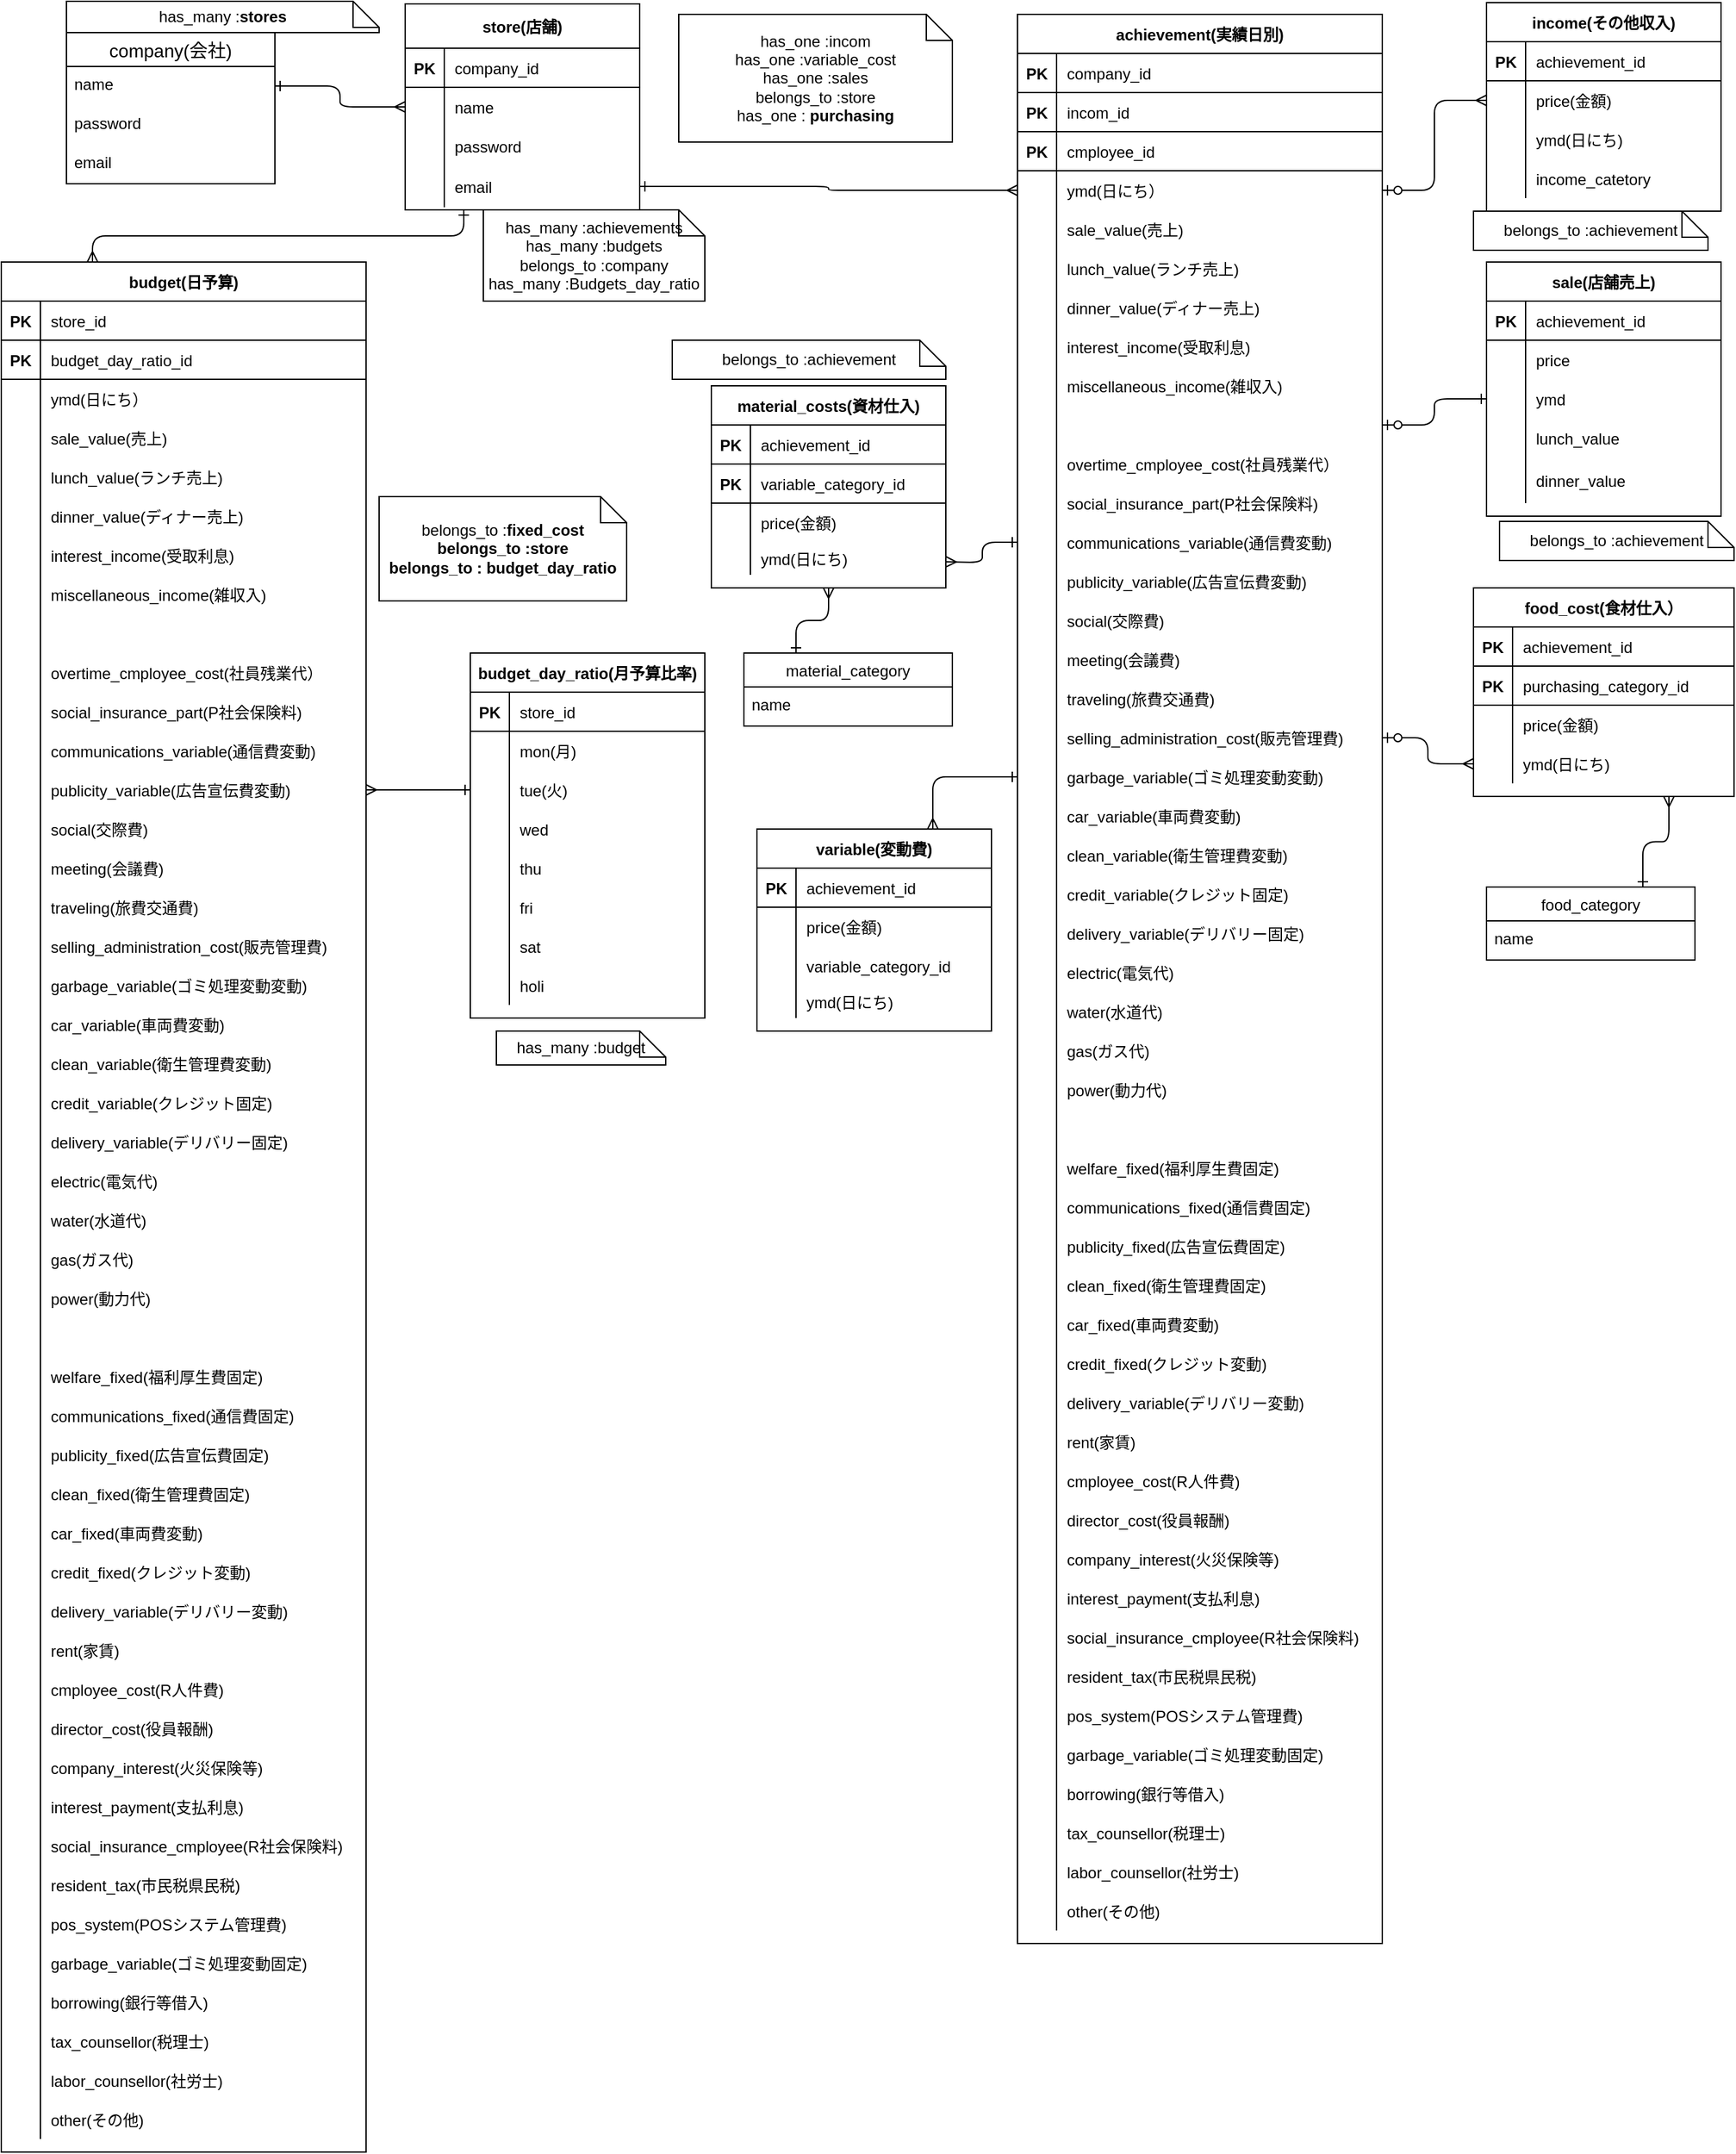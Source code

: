 <mxfile>
    <diagram id="l_d14unaQuM9DvvHqGzT" name="ページ1">
        <mxGraphModel dx="1710" dy="736" grid="1" gridSize="10" guides="1" tooltips="1" connect="1" arrows="1" fold="1" page="1" pageScale="1" pageWidth="1169" pageHeight="827" math="0" shadow="0">
            <root>
                <mxCell id="0"/>
                <mxCell id="1" parent="0"/>
                <mxCell id="40" value="company(会社)" style="swimlane;fontStyle=0;childLayout=stackLayout;horizontal=1;startSize=26;horizontalStack=0;resizeParent=1;resizeParentMax=0;resizeLast=0;collapsible=1;marginBottom=0;align=center;fontSize=14;" parent="1" vertex="1">
                    <mxGeometry y="24" width="160" height="116" as="geometry"/>
                </mxCell>
                <mxCell id="41" value="name" style="text;strokeColor=none;fillColor=none;spacingLeft=4;spacingRight=4;overflow=hidden;rotatable=0;points=[[0,0.5],[1,0.5]];portConstraint=eastwest;fontSize=12;" parent="40" vertex="1">
                    <mxGeometry y="26" width="160" height="30" as="geometry"/>
                </mxCell>
                <mxCell id="42" value="password" style="text;strokeColor=none;fillColor=none;spacingLeft=4;spacingRight=4;overflow=hidden;rotatable=0;points=[[0,0.5],[1,0.5]];portConstraint=eastwest;fontSize=12;" parent="40" vertex="1">
                    <mxGeometry y="56" width="160" height="30" as="geometry"/>
                </mxCell>
                <mxCell id="43" value="email" style="text;strokeColor=none;fillColor=none;spacingLeft=4;spacingRight=4;overflow=hidden;rotatable=0;points=[[0,0.5],[1,0.5]];portConstraint=eastwest;fontSize=12;" parent="40" vertex="1">
                    <mxGeometry y="86" width="160" height="30" as="geometry"/>
                </mxCell>
                <mxCell id="114" style="edgeStyle=orthogonalEdgeStyle;rounded=1;orthogonalLoop=1;jettySize=auto;html=1;endArrow=ERmany;endFill=0;startArrow=ERone;startFill=0;exitX=1;exitY=0.5;exitDx=0;exitDy=0;entryX=0;entryY=0.5;entryDx=0;entryDy=0;" parent="1" source="542" target="1106" edge="1">
                    <mxGeometry relative="1" as="geometry">
                        <mxPoint x="670" y="140" as="targetPoint"/>
                        <mxPoint x="430" y="105" as="sourcePoint"/>
                    </mxGeometry>
                </mxCell>
                <mxCell id="430" style="edgeStyle=orthogonalEdgeStyle;rounded=1;orthogonalLoop=1;jettySize=auto;html=1;entryX=1;entryY=0.5;entryDx=0;entryDy=0;startArrow=ERone;startFill=0;endArrow=ERmany;endFill=0;exitX=0;exitY=0.5;exitDx=0;exitDy=0;" parent="1" source="1133" edge="1">
                    <mxGeometry relative="1" as="geometry">
                        <mxPoint x="700" y="480" as="sourcePoint"/>
                        <mxPoint x="675" y="430" as="targetPoint"/>
                    </mxGeometry>
                </mxCell>
                <mxCell id="410" value="has_many :&lt;b&gt;stores&lt;/b&gt;" style="shape=note;size=20;whiteSpace=wrap;html=1;rounded=0;sketch=0;" parent="1" vertex="1">
                    <mxGeometry width="240" height="24" as="geometry"/>
                </mxCell>
                <mxCell id="411" value="has_one :incom&lt;br&gt;has_one&amp;nbsp;:variable_cost&lt;br&gt;has_one :sales&lt;br&gt;belongs_to :store&lt;br&gt;has_one&amp;nbsp;:&lt;span style=&quot;font-weight: 700&quot;&gt;&amp;nbsp;purchasing&lt;/span&gt;" style="shape=note;size=20;whiteSpace=wrap;html=1;rounded=0;sketch=0;" parent="1" vertex="1">
                    <mxGeometry x="470" y="10" width="210" height="98" as="geometry"/>
                </mxCell>
                <mxCell id="415" value="belongs_to :achievement" style="shape=note;size=20;whiteSpace=wrap;html=1;rounded=0;sketch=0;" parent="1" vertex="1">
                    <mxGeometry x="1080" y="161" width="180" height="30" as="geometry"/>
                </mxCell>
                <mxCell id="418" value="belongs_to&amp;nbsp;:achievement" style="shape=note;size=20;whiteSpace=wrap;html=1;rounded=0;sketch=0;" parent="1" vertex="1">
                    <mxGeometry x="465" y="260" width="210" height="30" as="geometry"/>
                </mxCell>
                <mxCell id="421" style="edgeStyle=orthogonalEdgeStyle;curved=0;rounded=1;sketch=0;orthogonalLoop=1;jettySize=auto;html=1;exitX=0.5;exitY=1;exitDx=0;exitDy=0;exitPerimeter=0;startArrow=ERone;startFill=0;endArrow=ERzeroToOne;endFill=1;" parent="1" edge="1">
                    <mxGeometry relative="1" as="geometry">
                        <mxPoint x="180" y="530" as="sourcePoint"/>
                        <mxPoint x="180" y="530" as="targetPoint"/>
                    </mxGeometry>
                </mxCell>
                <mxCell id="459" value="belongs_to :achievement" style="shape=note;size=20;whiteSpace=wrap;html=1;rounded=0;sketch=0;" parent="1" vertex="1">
                    <mxGeometry x="1100" y="399" width="180" height="30" as="geometry"/>
                </mxCell>
                <mxCell id="887" style="edgeStyle=orthogonalEdgeStyle;html=1;entryX=0;entryY=0.5;entryDx=0;entryDy=0;startArrow=ERzeroToOne;startFill=1;endArrow=ERmany;endFill=0;exitX=1;exitY=0.5;exitDx=0;exitDy=0;" parent="1" source="1148" target="883" edge="1">
                    <mxGeometry relative="1" as="geometry">
                        <mxPoint x="950" y="595" as="sourcePoint"/>
                    </mxGeometry>
                </mxCell>
                <mxCell id="955" style="edgeStyle=orthogonalEdgeStyle;html=1;entryX=0.75;entryY=0;entryDx=0;entryDy=0;startArrow=ERone;startFill=0;endArrow=ERmany;endFill=0;exitX=0;exitY=0.5;exitDx=0;exitDy=0;rounded=1;" parent="1" source="1151" target="938" edge="1">
                    <mxGeometry relative="1" as="geometry">
                        <mxPoint x="665" y="580" as="sourcePoint"/>
                    </mxGeometry>
                </mxCell>
                <mxCell id="532" value="store(店舗)" style="shape=table;startSize=34;container=1;collapsible=1;childLayout=tableLayout;fixedRows=1;rowLines=0;fontStyle=1;align=center;resizeLast=1;" parent="1" vertex="1">
                    <mxGeometry x="260" y="2" width="180" height="158" as="geometry"/>
                </mxCell>
                <mxCell id="533" value="" style="shape=partialRectangle;collapsible=0;dropTarget=0;pointerEvents=0;fillColor=none;top=0;left=0;bottom=1;right=0;points=[[0,0.5],[1,0.5]];portConstraint=eastwest;" parent="532" vertex="1">
                    <mxGeometry y="34" width="180" height="30" as="geometry"/>
                </mxCell>
                <mxCell id="534" value="PK" style="shape=partialRectangle;connectable=0;fillColor=none;top=0;left=0;bottom=0;right=0;fontStyle=1;overflow=hidden;" parent="533" vertex="1">
                    <mxGeometry width="30" height="30" as="geometry"/>
                </mxCell>
                <mxCell id="535" value="company_id" style="shape=partialRectangle;connectable=0;fillColor=none;top=0;left=0;bottom=0;right=0;align=left;spacingLeft=6;fontStyle=0;overflow=hidden;" parent="533" vertex="1">
                    <mxGeometry x="30" width="150" height="30" as="geometry"/>
                </mxCell>
                <mxCell id="536" value="" style="shape=partialRectangle;collapsible=0;dropTarget=0;pointerEvents=0;fillColor=none;top=0;left=0;bottom=0;right=0;points=[[0,0.5],[1,0.5]];portConstraint=eastwest;" parent="532" vertex="1">
                    <mxGeometry y="64" width="180" height="30" as="geometry"/>
                </mxCell>
                <mxCell id="537" value="" style="shape=partialRectangle;connectable=0;fillColor=none;top=0;left=0;bottom=0;right=0;editable=1;overflow=hidden;" parent="536" vertex="1">
                    <mxGeometry width="30" height="30" as="geometry"/>
                </mxCell>
                <mxCell id="538" value="name" style="shape=partialRectangle;connectable=0;fillColor=none;top=0;left=0;bottom=0;right=0;align=left;spacingLeft=6;overflow=hidden;" parent="536" vertex="1">
                    <mxGeometry x="30" width="150" height="30" as="geometry"/>
                </mxCell>
                <mxCell id="539" value="" style="shape=partialRectangle;collapsible=0;dropTarget=0;pointerEvents=0;fillColor=none;top=0;left=0;bottom=0;right=0;points=[[0,0.5],[1,0.5]];portConstraint=eastwest;" parent="532" vertex="1">
                    <mxGeometry y="94" width="180" height="30" as="geometry"/>
                </mxCell>
                <mxCell id="540" value="" style="shape=partialRectangle;connectable=0;fillColor=none;top=0;left=0;bottom=0;right=0;editable=1;overflow=hidden;" parent="539" vertex="1">
                    <mxGeometry width="30" height="30" as="geometry"/>
                </mxCell>
                <mxCell id="541" value="password" style="shape=partialRectangle;connectable=0;fillColor=none;top=0;left=0;bottom=0;right=0;align=left;spacingLeft=6;overflow=hidden;" parent="539" vertex="1">
                    <mxGeometry x="30" width="150" height="30" as="geometry"/>
                </mxCell>
                <mxCell id="542" value="" style="shape=partialRectangle;collapsible=0;dropTarget=0;pointerEvents=0;fillColor=none;top=0;left=0;bottom=0;right=0;points=[[0,0.5],[1,0.5]];portConstraint=eastwest;" parent="532" vertex="1">
                    <mxGeometry y="124" width="180" height="32" as="geometry"/>
                </mxCell>
                <mxCell id="543" value="" style="shape=partialRectangle;connectable=0;fillColor=none;top=0;left=0;bottom=0;right=0;editable=1;overflow=hidden;" parent="542" vertex="1">
                    <mxGeometry width="30" height="32" as="geometry"/>
                </mxCell>
                <mxCell id="544" value="email" style="shape=partialRectangle;connectable=0;fillColor=none;top=0;left=0;bottom=0;right=0;align=left;spacingLeft=6;overflow=hidden;" parent="542" vertex="1">
                    <mxGeometry x="30" width="150" height="32" as="geometry"/>
                </mxCell>
                <mxCell id="545" style="edgeStyle=orthogonalEdgeStyle;rounded=1;orthogonalLoop=1;jettySize=auto;html=1;exitX=1;exitY=0.5;exitDx=0;exitDy=0;entryX=0;entryY=0.5;entryDx=0;entryDy=0;startArrow=ERone;startFill=0;endArrow=ERmany;endFill=0;" parent="1" source="41" target="536" edge="1">
                    <mxGeometry relative="1" as="geometry"/>
                </mxCell>
                <mxCell id="558" style="edgeStyle=orthogonalEdgeStyle;rounded=1;orthogonalLoop=1;jettySize=auto;html=1;startArrow=ERmany;startFill=0;endArrow=ERone;endFill=0;exitX=0.25;exitY=0;exitDx=0;exitDy=0;entryX=0.25;entryY=1;entryDx=0;entryDy=0;" parent="1" source="582" target="532" edge="1">
                    <mxGeometry relative="1" as="geometry">
                        <mxPoint x="40" y="350" as="sourcePoint"/>
                    </mxGeometry>
                </mxCell>
                <mxCell id="559" value="has_many :achievements&lt;br&gt;has_many :budgets&lt;br&gt;belongs_to :company&lt;br&gt;has_many :Budgets_day_ratio" style="shape=note;size=20;whiteSpace=wrap;html=1;" parent="1" vertex="1">
                    <mxGeometry x="320" y="160" width="170" height="70" as="geometry"/>
                </mxCell>
                <mxCell id="563" value="belongs_to :&lt;span style=&quot;font-weight: 700&quot;&gt;fixed_cost&lt;br&gt;belongs_to :store&lt;br&gt;belongs_to :&lt;/span&gt;&lt;span style=&quot;font-weight: 700&quot;&gt;&amp;nbsp;budget_day_ratio&lt;/span&gt;&lt;span style=&quot;font-weight: 700&quot;&gt;&lt;br&gt;&lt;/span&gt;" style="shape=note;size=20;whiteSpace=wrap;html=1;" parent="1" vertex="1">
                    <mxGeometry x="240" y="380" width="190" height="80" as="geometry"/>
                </mxCell>
                <mxCell id="582" value="budget(日予算)" style="shape=table;startSize=30;container=1;collapsible=1;childLayout=tableLayout;fixedRows=1;rowLines=0;fontStyle=1;align=center;resizeLast=1;" parent="1" vertex="1">
                    <mxGeometry x="-50" y="200" width="280" height="1450" as="geometry"/>
                </mxCell>
                <mxCell id="592" value="" style="shape=partialRectangle;collapsible=0;dropTarget=0;pointerEvents=0;fillColor=none;top=0;left=0;bottom=1;right=0;points=[[0,0.5],[1,0.5]];portConstraint=eastwest;" parent="582" vertex="1">
                    <mxGeometry y="30" width="280" height="30" as="geometry"/>
                </mxCell>
                <mxCell id="593" value="PK" style="shape=partialRectangle;connectable=0;fillColor=none;top=0;left=0;bottom=0;right=0;fontStyle=1;overflow=hidden;" parent="592" vertex="1">
                    <mxGeometry width="30" height="30" as="geometry"/>
                </mxCell>
                <mxCell id="594" value="store_id" style="shape=partialRectangle;connectable=0;fillColor=none;top=0;left=0;bottom=0;right=0;align=left;spacingLeft=6;fontStyle=0;overflow=hidden;" parent="592" vertex="1">
                    <mxGeometry x="30" width="250" height="30" as="geometry"/>
                </mxCell>
                <mxCell id="719" value="" style="shape=partialRectangle;collapsible=0;dropTarget=0;pointerEvents=0;fillColor=none;top=0;left=0;bottom=1;right=0;points=[[0,0.5],[1,0.5]];portConstraint=eastwest;" parent="582" vertex="1">
                    <mxGeometry y="60" width="280" height="30" as="geometry"/>
                </mxCell>
                <mxCell id="720" value="PK" style="shape=partialRectangle;connectable=0;fillColor=none;top=0;left=0;bottom=0;right=0;fontStyle=1;overflow=hidden;" parent="719" vertex="1">
                    <mxGeometry width="30" height="30" as="geometry"/>
                </mxCell>
                <mxCell id="721" value="budget_day_ratio_id" style="shape=partialRectangle;connectable=0;fillColor=none;top=0;left=0;bottom=0;right=0;align=left;spacingLeft=6;fontStyle=0;overflow=hidden;" parent="719" vertex="1">
                    <mxGeometry x="30" width="250" height="30" as="geometry"/>
                </mxCell>
                <mxCell id="601" value="" style="shape=partialRectangle;collapsible=0;dropTarget=0;pointerEvents=0;fillColor=none;top=0;left=0;bottom=0;right=0;points=[[0,0.5],[1,0.5]];portConstraint=eastwest;" parent="582" vertex="1">
                    <mxGeometry y="90" width="280" height="30" as="geometry"/>
                </mxCell>
                <mxCell id="602" value="" style="shape=partialRectangle;connectable=0;fillColor=none;top=0;left=0;bottom=0;right=0;editable=1;overflow=hidden;" parent="601" vertex="1">
                    <mxGeometry width="30" height="30" as="geometry"/>
                </mxCell>
                <mxCell id="603" value="ymd(日にち）" style="shape=partialRectangle;connectable=0;fillColor=none;top=0;left=0;bottom=0;right=0;align=left;spacingLeft=6;overflow=hidden;" parent="601" vertex="1">
                    <mxGeometry x="30" width="250" height="30" as="geometry"/>
                </mxCell>
                <mxCell id="1023" value="" style="shape=partialRectangle;collapsible=0;dropTarget=0;pointerEvents=0;fillColor=none;top=0;left=0;bottom=0;right=0;points=[[0,0.5],[1,0.5]];portConstraint=eastwest;" parent="582" vertex="1">
                    <mxGeometry y="120" width="280" height="30" as="geometry"/>
                </mxCell>
                <mxCell id="1024" value="" style="shape=partialRectangle;connectable=0;fillColor=none;top=0;left=0;bottom=0;right=0;editable=1;overflow=hidden;" parent="1023" vertex="1">
                    <mxGeometry width="30" height="30" as="geometry"/>
                </mxCell>
                <mxCell id="1025" value="sale_value(売上)" style="shape=partialRectangle;connectable=0;fillColor=none;top=0;left=0;bottom=0;right=0;align=left;spacingLeft=6;overflow=hidden;" parent="1023" vertex="1">
                    <mxGeometry x="30" width="250" height="30" as="geometry"/>
                </mxCell>
                <mxCell id="1020" value="" style="shape=partialRectangle;collapsible=0;dropTarget=0;pointerEvents=0;fillColor=none;top=0;left=0;bottom=0;right=0;points=[[0,0.5],[1,0.5]];portConstraint=eastwest;" parent="582" vertex="1">
                    <mxGeometry y="150" width="280" height="30" as="geometry"/>
                </mxCell>
                <mxCell id="1021" value="" style="shape=partialRectangle;connectable=0;fillColor=none;top=0;left=0;bottom=0;right=0;editable=1;overflow=hidden;" parent="1020" vertex="1">
                    <mxGeometry width="30" height="30" as="geometry"/>
                </mxCell>
                <mxCell id="1022" value="lunch_value(ランチ売上)" style="shape=partialRectangle;connectable=0;fillColor=none;top=0;left=0;bottom=0;right=0;align=left;spacingLeft=6;overflow=hidden;" parent="1020" vertex="1">
                    <mxGeometry x="30" width="250" height="30" as="geometry"/>
                </mxCell>
                <mxCell id="980" value="" style="shape=partialRectangle;collapsible=0;dropTarget=0;pointerEvents=0;fillColor=none;top=0;left=0;bottom=0;right=0;points=[[0,0.5],[1,0.5]];portConstraint=eastwest;" parent="582" vertex="1">
                    <mxGeometry y="180" width="280" height="30" as="geometry"/>
                </mxCell>
                <mxCell id="981" value="" style="shape=partialRectangle;connectable=0;fillColor=none;top=0;left=0;bottom=0;right=0;editable=1;overflow=hidden;" parent="980" vertex="1">
                    <mxGeometry width="30" height="30" as="geometry"/>
                </mxCell>
                <mxCell id="982" value="dinner_value(ディナー売上)" style="shape=partialRectangle;connectable=0;fillColor=none;top=0;left=0;bottom=0;right=0;align=left;spacingLeft=6;overflow=hidden;" parent="980" vertex="1">
                    <mxGeometry x="30" width="250" height="30" as="geometry"/>
                </mxCell>
                <mxCell id="977" value="" style="shape=partialRectangle;collapsible=0;dropTarget=0;pointerEvents=0;fillColor=none;top=0;left=0;bottom=0;right=0;points=[[0,0.5],[1,0.5]];portConstraint=eastwest;" parent="582" vertex="1">
                    <mxGeometry y="210" width="280" height="30" as="geometry"/>
                </mxCell>
                <mxCell id="978" value="" style="shape=partialRectangle;connectable=0;fillColor=none;top=0;left=0;bottom=0;right=0;editable=1;overflow=hidden;" parent="977" vertex="1">
                    <mxGeometry width="30" height="30" as="geometry"/>
                </mxCell>
                <mxCell id="979" value="interest_income(受取利息)" style="shape=partialRectangle;connectable=0;fillColor=none;top=0;left=0;bottom=0;right=0;align=left;spacingLeft=6;overflow=hidden;" parent="977" vertex="1">
                    <mxGeometry x="30" width="250" height="30" as="geometry"/>
                </mxCell>
                <mxCell id="1026" value="" style="shape=partialRectangle;collapsible=0;dropTarget=0;pointerEvents=0;fillColor=none;top=0;left=0;bottom=0;right=0;points=[[0,0.5],[1,0.5]];portConstraint=eastwest;" parent="582" vertex="1">
                    <mxGeometry y="240" width="280" height="30" as="geometry"/>
                </mxCell>
                <mxCell id="1027" value="" style="shape=partialRectangle;connectable=0;fillColor=none;top=0;left=0;bottom=0;right=0;editable=1;overflow=hidden;" parent="1026" vertex="1">
                    <mxGeometry width="30" height="30" as="geometry"/>
                </mxCell>
                <mxCell id="1028" value="miscellaneous_income(雑収入)" style="shape=partialRectangle;connectable=0;fillColor=none;top=0;left=0;bottom=0;right=0;align=left;spacingLeft=6;overflow=hidden;" parent="1026" vertex="1">
                    <mxGeometry x="30" width="250" height="30" as="geometry"/>
                </mxCell>
                <mxCell id="974" value="" style="shape=partialRectangle;collapsible=0;dropTarget=0;pointerEvents=0;fillColor=none;top=0;left=0;bottom=0;right=0;points=[[0,0.5],[1,0.5]];portConstraint=eastwest;" parent="582" vertex="1">
                    <mxGeometry y="270" width="280" height="30" as="geometry"/>
                </mxCell>
                <mxCell id="975" value="" style="shape=partialRectangle;connectable=0;fillColor=none;top=0;left=0;bottom=0;right=0;editable=1;overflow=hidden;" parent="974" vertex="1">
                    <mxGeometry width="30" height="30" as="geometry"/>
                </mxCell>
                <mxCell id="976" value="" style="shape=partialRectangle;connectable=0;fillColor=none;top=0;left=0;bottom=0;right=0;align=left;spacingLeft=6;overflow=hidden;" parent="974" vertex="1">
                    <mxGeometry x="30" width="250" height="30" as="geometry"/>
                </mxCell>
                <mxCell id="971" value="" style="shape=partialRectangle;collapsible=0;dropTarget=0;pointerEvents=0;fillColor=none;top=0;left=0;bottom=0;right=0;points=[[0,0.5],[1,0.5]];portConstraint=eastwest;" parent="582" vertex="1">
                    <mxGeometry y="300" width="280" height="30" as="geometry"/>
                </mxCell>
                <mxCell id="972" value="" style="shape=partialRectangle;connectable=0;fillColor=none;top=0;left=0;bottom=0;right=0;editable=1;overflow=hidden;" parent="971" vertex="1">
                    <mxGeometry width="30" height="30" as="geometry"/>
                </mxCell>
                <mxCell id="973" value="overtime_cmployee_cost(社員残業代）" style="shape=partialRectangle;connectable=0;fillColor=none;top=0;left=0;bottom=0;right=0;align=left;spacingLeft=6;overflow=hidden;" parent="971" vertex="1">
                    <mxGeometry x="30" width="250" height="30" as="geometry"/>
                </mxCell>
                <mxCell id="968" value="" style="shape=partialRectangle;collapsible=0;dropTarget=0;pointerEvents=0;fillColor=none;top=0;left=0;bottom=0;right=0;points=[[0,0.5],[1,0.5]];portConstraint=eastwest;" parent="582" vertex="1">
                    <mxGeometry y="330" width="280" height="30" as="geometry"/>
                </mxCell>
                <mxCell id="969" value="" style="shape=partialRectangle;connectable=0;fillColor=none;top=0;left=0;bottom=0;right=0;editable=1;overflow=hidden;" parent="968" vertex="1">
                    <mxGeometry width="30" height="30" as="geometry"/>
                </mxCell>
                <mxCell id="970" value="social_insurance_part(P社会保険料)" style="shape=partialRectangle;connectable=0;fillColor=none;top=0;left=0;bottom=0;right=0;align=left;spacingLeft=6;overflow=hidden;" parent="968" vertex="1">
                    <mxGeometry x="30" width="250" height="30" as="geometry"/>
                </mxCell>
                <mxCell id="965" value="" style="shape=partialRectangle;collapsible=0;dropTarget=0;pointerEvents=0;fillColor=none;top=0;left=0;bottom=0;right=0;points=[[0,0.5],[1,0.5]];portConstraint=eastwest;" parent="582" vertex="1">
                    <mxGeometry y="360" width="280" height="30" as="geometry"/>
                </mxCell>
                <mxCell id="966" value="" style="shape=partialRectangle;connectable=0;fillColor=none;top=0;left=0;bottom=0;right=0;editable=1;overflow=hidden;" parent="965" vertex="1">
                    <mxGeometry width="30" height="30" as="geometry"/>
                </mxCell>
                <mxCell id="967" value="communications_variable(通信費変動)" style="shape=partialRectangle;connectable=0;fillColor=none;top=0;left=0;bottom=0;right=0;align=left;spacingLeft=6;overflow=hidden;" parent="965" vertex="1">
                    <mxGeometry x="30" width="250" height="30" as="geometry"/>
                </mxCell>
                <mxCell id="983" value="" style="shape=partialRectangle;collapsible=0;dropTarget=0;pointerEvents=0;fillColor=none;top=0;left=0;bottom=0;right=0;points=[[0,0.5],[1,0.5]];portConstraint=eastwest;" parent="582" vertex="1">
                    <mxGeometry y="390" width="280" height="30" as="geometry"/>
                </mxCell>
                <mxCell id="984" value="" style="shape=partialRectangle;connectable=0;fillColor=none;top=0;left=0;bottom=0;right=0;editable=1;overflow=hidden;" parent="983" vertex="1">
                    <mxGeometry width="30" height="30" as="geometry"/>
                </mxCell>
                <mxCell id="985" value="publicity_variable(広告宣伝費変動)" style="shape=partialRectangle;connectable=0;fillColor=none;top=0;left=0;bottom=0;right=0;align=left;spacingLeft=6;overflow=hidden;" parent="983" vertex="1">
                    <mxGeometry x="30" width="250" height="30" as="geometry"/>
                </mxCell>
                <mxCell id="989" value="" style="shape=partialRectangle;collapsible=0;dropTarget=0;pointerEvents=0;fillColor=none;top=0;left=0;bottom=0;right=0;points=[[0,0.5],[1,0.5]];portConstraint=eastwest;" parent="582" vertex="1">
                    <mxGeometry y="420" width="280" height="30" as="geometry"/>
                </mxCell>
                <mxCell id="990" value="" style="shape=partialRectangle;connectable=0;fillColor=none;top=0;left=0;bottom=0;right=0;editable=1;overflow=hidden;" parent="989" vertex="1">
                    <mxGeometry width="30" height="30" as="geometry"/>
                </mxCell>
                <mxCell id="991" value="social(交際費)" style="shape=partialRectangle;connectable=0;fillColor=none;top=0;left=0;bottom=0;right=0;align=left;spacingLeft=6;overflow=hidden;" parent="989" vertex="1">
                    <mxGeometry x="30" width="250" height="30" as="geometry"/>
                </mxCell>
                <mxCell id="992" value="" style="shape=partialRectangle;collapsible=0;dropTarget=0;pointerEvents=0;fillColor=none;top=0;left=0;bottom=0;right=0;points=[[0,0.5],[1,0.5]];portConstraint=eastwest;" parent="582" vertex="1">
                    <mxGeometry y="450" width="280" height="30" as="geometry"/>
                </mxCell>
                <mxCell id="993" value="" style="shape=partialRectangle;connectable=0;fillColor=none;top=0;left=0;bottom=0;right=0;editable=1;overflow=hidden;" parent="992" vertex="1">
                    <mxGeometry width="30" height="30" as="geometry"/>
                </mxCell>
                <mxCell id="994" value="meeting(会議費)" style="shape=partialRectangle;connectable=0;fillColor=none;top=0;left=0;bottom=0;right=0;align=left;spacingLeft=6;overflow=hidden;" parent="992" vertex="1">
                    <mxGeometry x="30" width="250" height="30" as="geometry"/>
                </mxCell>
                <mxCell id="962" value="" style="shape=partialRectangle;collapsible=0;dropTarget=0;pointerEvents=0;fillColor=none;top=0;left=0;bottom=0;right=0;points=[[0,0.5],[1,0.5]];portConstraint=eastwest;" parent="582" vertex="1">
                    <mxGeometry y="480" width="280" height="30" as="geometry"/>
                </mxCell>
                <mxCell id="963" value="" style="shape=partialRectangle;connectable=0;fillColor=none;top=0;left=0;bottom=0;right=0;editable=1;overflow=hidden;" parent="962" vertex="1">
                    <mxGeometry width="30" height="30" as="geometry"/>
                </mxCell>
                <mxCell id="964" value="traveling(旅費交通費)" style="shape=partialRectangle;connectable=0;fillColor=none;top=0;left=0;bottom=0;right=0;align=left;spacingLeft=6;overflow=hidden;" parent="962" vertex="1">
                    <mxGeometry x="30" width="250" height="30" as="geometry"/>
                </mxCell>
                <mxCell id="959" value="" style="shape=partialRectangle;collapsible=0;dropTarget=0;pointerEvents=0;fillColor=none;top=0;left=0;bottom=0;right=0;points=[[0,0.5],[1,0.5]];portConstraint=eastwest;" parent="582" vertex="1">
                    <mxGeometry y="510" width="280" height="30" as="geometry"/>
                </mxCell>
                <mxCell id="960" value="" style="shape=partialRectangle;connectable=0;fillColor=none;top=0;left=0;bottom=0;right=0;editable=1;overflow=hidden;" parent="959" vertex="1">
                    <mxGeometry width="30" height="30" as="geometry"/>
                </mxCell>
                <mxCell id="961" value="selling_administration_cost(販売管理費)" style="shape=partialRectangle;connectable=0;fillColor=none;top=0;left=0;bottom=0;right=0;align=left;spacingLeft=6;overflow=hidden;" parent="959" vertex="1">
                    <mxGeometry x="30" width="250" height="30" as="geometry"/>
                </mxCell>
                <mxCell id="995" value="" style="shape=partialRectangle;collapsible=0;dropTarget=0;pointerEvents=0;fillColor=none;top=0;left=0;bottom=0;right=0;points=[[0,0.5],[1,0.5]];portConstraint=eastwest;" parent="582" vertex="1">
                    <mxGeometry y="540" width="280" height="30" as="geometry"/>
                </mxCell>
                <mxCell id="996" value="" style="shape=partialRectangle;connectable=0;fillColor=none;top=0;left=0;bottom=0;right=0;editable=1;overflow=hidden;" parent="995" vertex="1">
                    <mxGeometry width="30" height="30" as="geometry"/>
                </mxCell>
                <mxCell id="997" value="garbage_variable(ゴミ処理変動変動)" style="shape=partialRectangle;connectable=0;fillColor=none;top=0;left=0;bottom=0;right=0;align=left;spacingLeft=6;overflow=hidden;" parent="995" vertex="1">
                    <mxGeometry x="30" width="250" height="30" as="geometry"/>
                </mxCell>
                <mxCell id="998" value="" style="shape=partialRectangle;collapsible=0;dropTarget=0;pointerEvents=0;fillColor=none;top=0;left=0;bottom=0;right=0;points=[[0,0.5],[1,0.5]];portConstraint=eastwest;" parent="582" vertex="1">
                    <mxGeometry y="570" width="280" height="30" as="geometry"/>
                </mxCell>
                <mxCell id="999" value="" style="shape=partialRectangle;connectable=0;fillColor=none;top=0;left=0;bottom=0;right=0;editable=1;overflow=hidden;" parent="998" vertex="1">
                    <mxGeometry width="30" height="30" as="geometry"/>
                </mxCell>
                <mxCell id="1000" value="car_variable(車両費変動)" style="shape=partialRectangle;connectable=0;fillColor=none;top=0;left=0;bottom=0;right=0;align=left;spacingLeft=6;overflow=hidden;" parent="998" vertex="1">
                    <mxGeometry x="30" width="250" height="30" as="geometry"/>
                </mxCell>
                <mxCell id="1087" value="" style="shape=partialRectangle;collapsible=0;dropTarget=0;pointerEvents=0;fillColor=none;top=0;left=0;bottom=0;right=0;points=[[0,0.5],[1,0.5]];portConstraint=eastwest;" parent="582" vertex="1">
                    <mxGeometry y="600" width="280" height="30" as="geometry"/>
                </mxCell>
                <mxCell id="1088" value="" style="shape=partialRectangle;connectable=0;fillColor=none;top=0;left=0;bottom=0;right=0;editable=1;overflow=hidden;" parent="1087" vertex="1">
                    <mxGeometry width="30" height="30" as="geometry"/>
                </mxCell>
                <mxCell id="1089" value="clean_variable(衛生管理費変動)" style="shape=partialRectangle;connectable=0;fillColor=none;top=0;left=0;bottom=0;right=0;align=left;spacingLeft=6;overflow=hidden;" parent="1087" vertex="1">
                    <mxGeometry x="30" width="250" height="30" as="geometry"/>
                </mxCell>
                <mxCell id="1090" value="" style="shape=partialRectangle;collapsible=0;dropTarget=0;pointerEvents=0;fillColor=none;top=0;left=0;bottom=0;right=0;points=[[0,0.5],[1,0.5]];portConstraint=eastwest;" parent="582" vertex="1">
                    <mxGeometry y="630" width="280" height="30" as="geometry"/>
                </mxCell>
                <mxCell id="1091" value="" style="shape=partialRectangle;connectable=0;fillColor=none;top=0;left=0;bottom=0;right=0;editable=1;overflow=hidden;" parent="1090" vertex="1">
                    <mxGeometry width="30" height="30" as="geometry"/>
                </mxCell>
                <mxCell id="1092" value="credit_variable(クレジット固定)" style="shape=partialRectangle;connectable=0;fillColor=none;top=0;left=0;bottom=0;right=0;align=left;spacingLeft=6;overflow=hidden;" parent="1090" vertex="1">
                    <mxGeometry x="30" width="250" height="30" as="geometry"/>
                </mxCell>
                <mxCell id="1001" value="" style="shape=partialRectangle;collapsible=0;dropTarget=0;pointerEvents=0;fillColor=none;top=0;left=0;bottom=0;right=0;points=[[0,0.5],[1,0.5]];portConstraint=eastwest;" parent="582" vertex="1">
                    <mxGeometry y="660" width="280" height="30" as="geometry"/>
                </mxCell>
                <mxCell id="1002" value="" style="shape=partialRectangle;connectable=0;fillColor=none;top=0;left=0;bottom=0;right=0;editable=1;overflow=hidden;" parent="1001" vertex="1">
                    <mxGeometry width="30" height="30" as="geometry"/>
                </mxCell>
                <mxCell id="1003" value="delivery_variable(デリバリー固定)" style="shape=partialRectangle;connectable=0;fillColor=none;top=0;left=0;bottom=0;right=0;align=left;spacingLeft=6;overflow=hidden;" parent="1001" vertex="1">
                    <mxGeometry x="30" width="250" height="30" as="geometry"/>
                </mxCell>
                <mxCell id="1011" value="" style="shape=partialRectangle;collapsible=0;dropTarget=0;pointerEvents=0;fillColor=none;top=0;left=0;bottom=0;right=0;points=[[0,0.5],[1,0.5]];portConstraint=eastwest;" parent="582" vertex="1">
                    <mxGeometry y="690" width="280" height="30" as="geometry"/>
                </mxCell>
                <mxCell id="1012" value="" style="shape=partialRectangle;connectable=0;fillColor=none;top=0;left=0;bottom=0;right=0;editable=1;overflow=hidden;" parent="1011" vertex="1">
                    <mxGeometry width="30" height="30" as="geometry"/>
                </mxCell>
                <mxCell id="1013" value="electric(電気代)" style="shape=partialRectangle;connectable=0;fillColor=none;top=0;left=0;bottom=0;right=0;align=left;spacingLeft=6;overflow=hidden;" parent="1011" vertex="1">
                    <mxGeometry x="30" width="250" height="30" as="geometry"/>
                </mxCell>
                <mxCell id="1008" value="" style="shape=partialRectangle;collapsible=0;dropTarget=0;pointerEvents=0;fillColor=none;top=0;left=0;bottom=0;right=0;points=[[0,0.5],[1,0.5]];portConstraint=eastwest;" parent="582" vertex="1">
                    <mxGeometry y="720" width="280" height="30" as="geometry"/>
                </mxCell>
                <mxCell id="1009" value="" style="shape=partialRectangle;connectable=0;fillColor=none;top=0;left=0;bottom=0;right=0;editable=1;overflow=hidden;" parent="1008" vertex="1">
                    <mxGeometry width="30" height="30" as="geometry"/>
                </mxCell>
                <mxCell id="1010" value="water(水道代)" style="shape=partialRectangle;connectable=0;fillColor=none;top=0;left=0;bottom=0;right=0;align=left;spacingLeft=6;overflow=hidden;" parent="1008" vertex="1">
                    <mxGeometry x="30" width="250" height="30" as="geometry"/>
                </mxCell>
                <mxCell id="607" value="" style="shape=partialRectangle;collapsible=0;dropTarget=0;pointerEvents=0;fillColor=none;top=0;left=0;bottom=0;right=0;points=[[0,0.5],[1,0.5]];portConstraint=eastwest;" parent="582" vertex="1">
                    <mxGeometry y="750" width="280" height="30" as="geometry"/>
                </mxCell>
                <mxCell id="608" value="" style="shape=partialRectangle;connectable=0;fillColor=none;top=0;left=0;bottom=0;right=0;editable=1;overflow=hidden;" parent="607" vertex="1">
                    <mxGeometry width="30" height="30" as="geometry"/>
                </mxCell>
                <mxCell id="609" value="gas(ガス代)" style="shape=partialRectangle;connectable=0;fillColor=none;top=0;left=0;bottom=0;right=0;align=left;spacingLeft=6;overflow=hidden;" parent="607" vertex="1">
                    <mxGeometry x="30" width="250" height="30" as="geometry"/>
                </mxCell>
                <mxCell id="1014" value="" style="shape=partialRectangle;collapsible=0;dropTarget=0;pointerEvents=0;fillColor=none;top=0;left=0;bottom=0;right=0;points=[[0,0.5],[1,0.5]];portConstraint=eastwest;" parent="582" vertex="1">
                    <mxGeometry y="780" width="280" height="30" as="geometry"/>
                </mxCell>
                <mxCell id="1015" value="" style="shape=partialRectangle;connectable=0;fillColor=none;top=0;left=0;bottom=0;right=0;editable=1;overflow=hidden;" parent="1014" vertex="1">
                    <mxGeometry width="30" height="30" as="geometry"/>
                </mxCell>
                <mxCell id="1016" value="power(動力代)" style="shape=partialRectangle;connectable=0;fillColor=none;top=0;left=0;bottom=0;right=0;align=left;spacingLeft=6;overflow=hidden;" parent="1014" vertex="1">
                    <mxGeometry x="30" width="250" height="30" as="geometry"/>
                </mxCell>
                <mxCell id="1032" value="" style="shape=partialRectangle;collapsible=0;dropTarget=0;pointerEvents=0;fillColor=none;top=0;left=0;bottom=0;right=0;points=[[0,0.5],[1,0.5]];portConstraint=eastwest;" parent="582" vertex="1">
                    <mxGeometry y="810" width="280" height="30" as="geometry"/>
                </mxCell>
                <mxCell id="1033" value="" style="shape=partialRectangle;connectable=0;fillColor=none;top=0;left=0;bottom=0;right=0;editable=1;overflow=hidden;" parent="1032" vertex="1">
                    <mxGeometry width="30" height="30" as="geometry"/>
                </mxCell>
                <mxCell id="1034" value="" style="shape=partialRectangle;connectable=0;fillColor=none;top=0;left=0;bottom=0;right=0;align=left;spacingLeft=6;overflow=hidden;" parent="1032" vertex="1">
                    <mxGeometry x="30" width="250" height="30" as="geometry"/>
                </mxCell>
                <mxCell id="1035" value="" style="shape=partialRectangle;collapsible=0;dropTarget=0;pointerEvents=0;fillColor=none;top=0;left=0;bottom=0;right=0;points=[[0,0.5],[1,0.5]];portConstraint=eastwest;" parent="582" vertex="1">
                    <mxGeometry y="840" width="280" height="30" as="geometry"/>
                </mxCell>
                <mxCell id="1036" value="" style="shape=partialRectangle;connectable=0;fillColor=none;top=0;left=0;bottom=0;right=0;editable=1;overflow=hidden;" parent="1035" vertex="1">
                    <mxGeometry width="30" height="30" as="geometry"/>
                </mxCell>
                <mxCell id="1037" value="welfare_fixed(福利厚生費固定)" style="shape=partialRectangle;connectable=0;fillColor=none;top=0;left=0;bottom=0;right=0;align=left;spacingLeft=6;overflow=hidden;" parent="1035" vertex="1">
                    <mxGeometry x="30" width="250" height="30" as="geometry"/>
                </mxCell>
                <mxCell id="1017" value="" style="shape=partialRectangle;collapsible=0;dropTarget=0;pointerEvents=0;fillColor=none;top=0;left=0;bottom=0;right=0;points=[[0,0.5],[1,0.5]];portConstraint=eastwest;" parent="582" vertex="1">
                    <mxGeometry y="870" width="280" height="30" as="geometry"/>
                </mxCell>
                <mxCell id="1018" value="" style="shape=partialRectangle;connectable=0;fillColor=none;top=0;left=0;bottom=0;right=0;editable=1;overflow=hidden;" parent="1017" vertex="1">
                    <mxGeometry width="30" height="30" as="geometry"/>
                </mxCell>
                <mxCell id="1019" value="communications_fixed(通信費固定)" style="shape=partialRectangle;connectable=0;fillColor=none;top=0;left=0;bottom=0;right=0;align=left;spacingLeft=6;overflow=hidden;" parent="1017" vertex="1">
                    <mxGeometry x="30" width="250" height="30" as="geometry"/>
                </mxCell>
                <mxCell id="1029" value="" style="shape=partialRectangle;collapsible=0;dropTarget=0;pointerEvents=0;fillColor=none;top=0;left=0;bottom=0;right=0;points=[[0,0.5],[1,0.5]];portConstraint=eastwest;" parent="582" vertex="1">
                    <mxGeometry y="900" width="280" height="30" as="geometry"/>
                </mxCell>
                <mxCell id="1030" value="" style="shape=partialRectangle;connectable=0;fillColor=none;top=0;left=0;bottom=0;right=0;editable=1;overflow=hidden;" parent="1029" vertex="1">
                    <mxGeometry width="30" height="30" as="geometry"/>
                </mxCell>
                <mxCell id="1031" value="publicity_fixed(広告宣伝費固定)" style="shape=partialRectangle;connectable=0;fillColor=none;top=0;left=0;bottom=0;right=0;align=left;spacingLeft=6;overflow=hidden;" parent="1029" vertex="1">
                    <mxGeometry x="30" width="250" height="30" as="geometry"/>
                </mxCell>
                <mxCell id="1071" value="" style="shape=partialRectangle;collapsible=0;dropTarget=0;pointerEvents=0;fillColor=none;top=0;left=0;bottom=0;right=0;points=[[0,0.5],[1,0.5]];portConstraint=eastwest;" parent="582" vertex="1">
                    <mxGeometry y="930" width="280" height="30" as="geometry"/>
                </mxCell>
                <mxCell id="1072" value="" style="shape=partialRectangle;connectable=0;fillColor=none;top=0;left=0;bottom=0;right=0;editable=1;overflow=hidden;" parent="1071" vertex="1">
                    <mxGeometry width="30" height="30" as="geometry"/>
                </mxCell>
                <mxCell id="1073" value="clean_fixed(衛生管理費固定)" style="shape=partialRectangle;connectable=0;fillColor=none;top=0;left=0;bottom=0;right=0;align=left;spacingLeft=6;overflow=hidden;" parent="1071" vertex="1">
                    <mxGeometry x="30" width="250" height="30" as="geometry"/>
                </mxCell>
                <mxCell id="1077" value="" style="shape=partialRectangle;collapsible=0;dropTarget=0;pointerEvents=0;fillColor=none;top=0;left=0;bottom=0;right=0;points=[[0,0.5],[1,0.5]];portConstraint=eastwest;" parent="582" vertex="1">
                    <mxGeometry y="960" width="280" height="30" as="geometry"/>
                </mxCell>
                <mxCell id="1078" value="" style="shape=partialRectangle;connectable=0;fillColor=none;top=0;left=0;bottom=0;right=0;editable=1;overflow=hidden;" parent="1077" vertex="1">
                    <mxGeometry width="30" height="30" as="geometry"/>
                </mxCell>
                <mxCell id="1079" value="car_fixed(車両費変動)" style="shape=partialRectangle;connectable=0;fillColor=none;top=0;left=0;bottom=0;right=0;align=left;spacingLeft=6;overflow=hidden;" parent="1077" vertex="1">
                    <mxGeometry x="30" width="250" height="30" as="geometry"/>
                </mxCell>
                <mxCell id="1096" value="" style="shape=partialRectangle;collapsible=0;dropTarget=0;pointerEvents=0;fillColor=none;top=0;left=0;bottom=0;right=0;points=[[0,0.5],[1,0.5]];portConstraint=eastwest;" parent="582" vertex="1">
                    <mxGeometry y="990" width="280" height="30" as="geometry"/>
                </mxCell>
                <mxCell id="1097" value="" style="shape=partialRectangle;connectable=0;fillColor=none;top=0;left=0;bottom=0;right=0;editable=1;overflow=hidden;" parent="1096" vertex="1">
                    <mxGeometry width="30" height="30" as="geometry"/>
                </mxCell>
                <mxCell id="1098" value="credit_fixed(クレジット変動)" style="shape=partialRectangle;connectable=0;fillColor=none;top=0;left=0;bottom=0;right=0;align=left;spacingLeft=6;overflow=hidden;" parent="1096" vertex="1">
                    <mxGeometry x="30" width="250" height="30" as="geometry"/>
                </mxCell>
                <mxCell id="1083" value="" style="shape=partialRectangle;collapsible=0;dropTarget=0;pointerEvents=0;fillColor=none;top=0;left=0;bottom=0;right=0;points=[[0,0.5],[1,0.5]];portConstraint=eastwest;" parent="582" vertex="1">
                    <mxGeometry y="1020" width="280" height="30" as="geometry"/>
                </mxCell>
                <mxCell id="1084" value="" style="shape=partialRectangle;connectable=0;fillColor=none;top=0;left=0;bottom=0;right=0;editable=1;overflow=hidden;" parent="1083" vertex="1">
                    <mxGeometry width="30" height="30" as="geometry"/>
                </mxCell>
                <mxCell id="1085" value="delivery_variable(デリバリー変動)" style="shape=partialRectangle;connectable=0;fillColor=none;top=0;left=0;bottom=0;right=0;align=left;spacingLeft=6;overflow=hidden;" parent="1083" vertex="1">
                    <mxGeometry x="30" width="250" height="30" as="geometry"/>
                </mxCell>
                <mxCell id="613" value="" style="shape=partialRectangle;collapsible=0;dropTarget=0;pointerEvents=0;fillColor=none;top=0;left=0;bottom=0;right=0;points=[[0,0.5],[1,0.5]];portConstraint=eastwest;" parent="582" vertex="1">
                    <mxGeometry y="1050" width="280" height="30" as="geometry"/>
                </mxCell>
                <mxCell id="614" value="" style="shape=partialRectangle;connectable=0;fillColor=none;top=0;left=0;bottom=0;right=0;editable=1;overflow=hidden;" parent="613" vertex="1">
                    <mxGeometry width="30" height="30" as="geometry"/>
                </mxCell>
                <mxCell id="615" value="rent(家賃)" style="shape=partialRectangle;connectable=0;fillColor=none;top=0;left=0;bottom=0;right=0;align=left;spacingLeft=6;overflow=hidden;" parent="613" vertex="1">
                    <mxGeometry x="30" width="250" height="30" as="geometry"/>
                </mxCell>
                <mxCell id="625" value="" style="shape=partialRectangle;collapsible=0;dropTarget=0;pointerEvents=0;fillColor=none;top=0;left=0;bottom=0;right=0;points=[[0,0.5],[1,0.5]];portConstraint=eastwest;" parent="582" vertex="1">
                    <mxGeometry y="1080" width="280" height="30" as="geometry"/>
                </mxCell>
                <mxCell id="626" value="" style="shape=partialRectangle;connectable=0;fillColor=none;top=0;left=0;bottom=0;right=0;editable=1;overflow=hidden;" parent="625" vertex="1">
                    <mxGeometry width="30" height="30" as="geometry"/>
                </mxCell>
                <mxCell id="627" value="cmployee_cost(R人件費)" style="shape=partialRectangle;connectable=0;fillColor=none;top=0;left=0;bottom=0;right=0;align=left;spacingLeft=6;overflow=hidden;" parent="625" vertex="1">
                    <mxGeometry x="30" width="250" height="30" as="geometry"/>
                </mxCell>
                <mxCell id="1056" value="" style="shape=partialRectangle;collapsible=0;dropTarget=0;pointerEvents=0;fillColor=none;top=0;left=0;bottom=0;right=0;points=[[0,0.5],[1,0.5]];portConstraint=eastwest;" parent="582" vertex="1">
                    <mxGeometry y="1110" width="280" height="30" as="geometry"/>
                </mxCell>
                <mxCell id="1057" value="" style="shape=partialRectangle;connectable=0;fillColor=none;top=0;left=0;bottom=0;right=0;editable=1;overflow=hidden;" parent="1056" vertex="1">
                    <mxGeometry width="30" height="30" as="geometry"/>
                </mxCell>
                <mxCell id="1058" value="director_cost(役員報酬)" style="shape=partialRectangle;connectable=0;fillColor=none;top=0;left=0;bottom=0;right=0;align=left;spacingLeft=6;overflow=hidden;" parent="1056" vertex="1">
                    <mxGeometry x="30" width="250" height="30" as="geometry"/>
                </mxCell>
                <mxCell id="1041" value="" style="shape=partialRectangle;collapsible=0;dropTarget=0;pointerEvents=0;fillColor=none;top=0;left=0;bottom=0;right=0;points=[[0,0.5],[1,0.5]];portConstraint=eastwest;" parent="582" vertex="1">
                    <mxGeometry y="1140" width="280" height="30" as="geometry"/>
                </mxCell>
                <mxCell id="1042" value="" style="shape=partialRectangle;connectable=0;fillColor=none;top=0;left=0;bottom=0;right=0;editable=1;overflow=hidden;" parent="1041" vertex="1">
                    <mxGeometry width="30" height="30" as="geometry"/>
                </mxCell>
                <mxCell id="1043" value="company_interest(火災保険等)" style="shape=partialRectangle;connectable=0;fillColor=none;top=0;left=0;bottom=0;right=0;align=left;spacingLeft=6;overflow=hidden;" parent="1041" vertex="1">
                    <mxGeometry x="30" width="250" height="30" as="geometry"/>
                </mxCell>
                <mxCell id="631" value="" style="shape=partialRectangle;collapsible=0;dropTarget=0;pointerEvents=0;fillColor=none;top=0;left=0;bottom=0;right=0;points=[[0,0.5],[1,0.5]];portConstraint=eastwest;" parent="582" vertex="1">
                    <mxGeometry y="1170" width="280" height="30" as="geometry"/>
                </mxCell>
                <mxCell id="632" value="" style="shape=partialRectangle;connectable=0;fillColor=none;top=0;left=0;bottom=0;right=0;editable=1;overflow=hidden;" parent="631" vertex="1">
                    <mxGeometry width="30" height="30" as="geometry"/>
                </mxCell>
                <mxCell id="633" value="interest_payment(支払利息)" style="shape=partialRectangle;connectable=0;fillColor=none;top=0;left=0;bottom=0;right=0;align=left;spacingLeft=6;overflow=hidden;" parent="631" vertex="1">
                    <mxGeometry x="30" width="250" height="30" as="geometry"/>
                </mxCell>
                <mxCell id="1044" value="" style="shape=partialRectangle;collapsible=0;dropTarget=0;pointerEvents=0;fillColor=none;top=0;left=0;bottom=0;right=0;points=[[0,0.5],[1,0.5]];portConstraint=eastwest;" parent="582" vertex="1">
                    <mxGeometry y="1200" width="280" height="30" as="geometry"/>
                </mxCell>
                <mxCell id="1045" value="" style="shape=partialRectangle;connectable=0;fillColor=none;top=0;left=0;bottom=0;right=0;editable=1;overflow=hidden;" parent="1044" vertex="1">
                    <mxGeometry width="30" height="30" as="geometry"/>
                </mxCell>
                <mxCell id="1046" value="social_insurance_cmployee(R社会保険料)" style="shape=partialRectangle;connectable=0;fillColor=none;top=0;left=0;bottom=0;right=0;align=left;spacingLeft=6;overflow=hidden;" parent="1044" vertex="1">
                    <mxGeometry x="30" width="250" height="30" as="geometry"/>
                </mxCell>
                <mxCell id="1053" value="" style="shape=partialRectangle;collapsible=0;dropTarget=0;pointerEvents=0;fillColor=none;top=0;left=0;bottom=0;right=0;points=[[0,0.5],[1,0.5]];portConstraint=eastwest;" parent="582" vertex="1">
                    <mxGeometry y="1230" width="280" height="30" as="geometry"/>
                </mxCell>
                <mxCell id="1054" value="" style="shape=partialRectangle;connectable=0;fillColor=none;top=0;left=0;bottom=0;right=0;editable=1;overflow=hidden;" parent="1053" vertex="1">
                    <mxGeometry width="30" height="30" as="geometry"/>
                </mxCell>
                <mxCell id="1055" value="resident_tax(市民税県民税)" style="shape=partialRectangle;connectable=0;fillColor=none;top=0;left=0;bottom=0;right=0;align=left;spacingLeft=6;overflow=hidden;" parent="1053" vertex="1">
                    <mxGeometry x="30" width="250" height="30" as="geometry"/>
                </mxCell>
                <mxCell id="1050" value="" style="shape=partialRectangle;collapsible=0;dropTarget=0;pointerEvents=0;fillColor=none;top=0;left=0;bottom=0;right=0;points=[[0,0.5],[1,0.5]];portConstraint=eastwest;" parent="582" vertex="1">
                    <mxGeometry y="1260" width="280" height="30" as="geometry"/>
                </mxCell>
                <mxCell id="1051" value="" style="shape=partialRectangle;connectable=0;fillColor=none;top=0;left=0;bottom=0;right=0;editable=1;overflow=hidden;" parent="1050" vertex="1">
                    <mxGeometry width="30" height="30" as="geometry"/>
                </mxCell>
                <mxCell id="1052" value="pos_system(POSシステム管理費)" style="shape=partialRectangle;connectable=0;fillColor=none;top=0;left=0;bottom=0;right=0;align=left;spacingLeft=6;overflow=hidden;" parent="1050" vertex="1">
                    <mxGeometry x="30" width="250" height="30" as="geometry"/>
                </mxCell>
                <mxCell id="1047" value="" style="shape=partialRectangle;collapsible=0;dropTarget=0;pointerEvents=0;fillColor=none;top=0;left=0;bottom=0;right=0;points=[[0,0.5],[1,0.5]];portConstraint=eastwest;" parent="582" vertex="1">
                    <mxGeometry y="1290" width="280" height="30" as="geometry"/>
                </mxCell>
                <mxCell id="1048" value="" style="shape=partialRectangle;connectable=0;fillColor=none;top=0;left=0;bottom=0;right=0;editable=1;overflow=hidden;" parent="1047" vertex="1">
                    <mxGeometry width="30" height="30" as="geometry"/>
                </mxCell>
                <mxCell id="1049" value="garbage_variable(ゴミ処理変動固定)" style="shape=partialRectangle;connectable=0;fillColor=none;top=0;left=0;bottom=0;right=0;align=left;spacingLeft=6;overflow=hidden;" parent="1047" vertex="1">
                    <mxGeometry x="30" width="250" height="30" as="geometry"/>
                </mxCell>
                <mxCell id="1062" value="" style="shape=partialRectangle;collapsible=0;dropTarget=0;pointerEvents=0;fillColor=none;top=0;left=0;bottom=0;right=0;points=[[0,0.5],[1,0.5]];portConstraint=eastwest;" parent="582" vertex="1">
                    <mxGeometry y="1320" width="280" height="30" as="geometry"/>
                </mxCell>
                <mxCell id="1063" value="" style="shape=partialRectangle;connectable=0;fillColor=none;top=0;left=0;bottom=0;right=0;editable=1;overflow=hidden;" parent="1062" vertex="1">
                    <mxGeometry width="30" height="30" as="geometry"/>
                </mxCell>
                <mxCell id="1064" value="borrowing(銀行等借入)" style="shape=partialRectangle;connectable=0;fillColor=none;top=0;left=0;bottom=0;right=0;align=left;spacingLeft=6;overflow=hidden;" parent="1062" vertex="1">
                    <mxGeometry x="30" width="250" height="30" as="geometry"/>
                </mxCell>
                <mxCell id="1065" value="" style="shape=partialRectangle;collapsible=0;dropTarget=0;pointerEvents=0;fillColor=none;top=0;left=0;bottom=0;right=0;points=[[0,0.5],[1,0.5]];portConstraint=eastwest;" parent="582" vertex="1">
                    <mxGeometry y="1350" width="280" height="30" as="geometry"/>
                </mxCell>
                <mxCell id="1066" value="" style="shape=partialRectangle;connectable=0;fillColor=none;top=0;left=0;bottom=0;right=0;editable=1;overflow=hidden;" parent="1065" vertex="1">
                    <mxGeometry width="30" height="30" as="geometry"/>
                </mxCell>
                <mxCell id="1067" value="tax_counsellor(税理士)" style="shape=partialRectangle;connectable=0;fillColor=none;top=0;left=0;bottom=0;right=0;align=left;spacingLeft=6;overflow=hidden;" parent="1065" vertex="1">
                    <mxGeometry x="30" width="250" height="30" as="geometry"/>
                </mxCell>
                <mxCell id="1059" value="" style="shape=partialRectangle;collapsible=0;dropTarget=0;pointerEvents=0;fillColor=none;top=0;left=0;bottom=0;right=0;points=[[0,0.5],[1,0.5]];portConstraint=eastwest;" parent="582" vertex="1">
                    <mxGeometry y="1380" width="280" height="30" as="geometry"/>
                </mxCell>
                <mxCell id="1060" value="" style="shape=partialRectangle;connectable=0;fillColor=none;top=0;left=0;bottom=0;right=0;editable=1;overflow=hidden;" parent="1059" vertex="1">
                    <mxGeometry width="30" height="30" as="geometry"/>
                </mxCell>
                <mxCell id="1061" value="labor_counsellor(社労士)" style="shape=partialRectangle;connectable=0;fillColor=none;top=0;left=0;bottom=0;right=0;align=left;spacingLeft=6;overflow=hidden;" parent="1059" vertex="1">
                    <mxGeometry x="30" width="250" height="30" as="geometry"/>
                </mxCell>
                <mxCell id="716" value="" style="shape=partialRectangle;collapsible=0;dropTarget=0;pointerEvents=0;fillColor=none;top=0;left=0;bottom=0;right=0;points=[[0,0.5],[1,0.5]];portConstraint=eastwest;" parent="582" vertex="1">
                    <mxGeometry y="1410" width="280" height="30" as="geometry"/>
                </mxCell>
                <mxCell id="717" value="" style="shape=partialRectangle;connectable=0;fillColor=none;top=0;left=0;bottom=0;right=0;editable=1;overflow=hidden;" parent="716" vertex="1">
                    <mxGeometry width="30" height="30" as="geometry"/>
                </mxCell>
                <mxCell id="718" value="other(その他)" style="shape=partialRectangle;connectable=0;fillColor=none;top=0;left=0;bottom=0;right=0;align=left;spacingLeft=6;overflow=hidden;" parent="716" vertex="1">
                    <mxGeometry x="30" width="250" height="30" as="geometry"/>
                </mxCell>
                <mxCell id="742" value="has_many :budget" style="shape=note;size=20;whiteSpace=wrap;html=1;" parent="1" vertex="1">
                    <mxGeometry x="330" y="790" width="130" height="26" as="geometry"/>
                </mxCell>
                <mxCell id="835" value="budget_day_ratio(月予算比率)" style="shape=table;startSize=30;container=1;collapsible=1;childLayout=tableLayout;fixedRows=1;rowLines=0;fontStyle=1;align=center;resizeLast=1;" parent="1" vertex="1">
                    <mxGeometry x="310" y="500" width="180" height="280" as="geometry"/>
                </mxCell>
                <mxCell id="836" value="" style="shape=partialRectangle;collapsible=0;dropTarget=0;pointerEvents=0;fillColor=none;top=0;left=0;bottom=1;right=0;points=[[0,0.5],[1,0.5]];portConstraint=eastwest;" parent="835" vertex="1">
                    <mxGeometry y="30" width="180" height="30" as="geometry"/>
                </mxCell>
                <mxCell id="837" value="PK" style="shape=partialRectangle;connectable=0;fillColor=none;top=0;left=0;bottom=0;right=0;fontStyle=1;overflow=hidden;" parent="836" vertex="1">
                    <mxGeometry width="30" height="30" as="geometry"/>
                </mxCell>
                <mxCell id="838" value="store_id" style="shape=partialRectangle;connectable=0;fillColor=none;top=0;left=0;bottom=0;right=0;align=left;spacingLeft=6;fontStyle=0;overflow=hidden;" parent="836" vertex="1">
                    <mxGeometry x="30" width="150" height="30" as="geometry"/>
                </mxCell>
                <mxCell id="839" value="" style="shape=partialRectangle;collapsible=0;dropTarget=0;pointerEvents=0;fillColor=none;top=0;left=0;bottom=0;right=0;points=[[0,0.5],[1,0.5]];portConstraint=eastwest;" parent="835" vertex="1">
                    <mxGeometry y="60" width="180" height="30" as="geometry"/>
                </mxCell>
                <mxCell id="840" value="" style="shape=partialRectangle;connectable=0;fillColor=none;top=0;left=0;bottom=0;right=0;editable=1;overflow=hidden;" parent="839" vertex="1">
                    <mxGeometry width="30" height="30" as="geometry"/>
                </mxCell>
                <mxCell id="841" value="mon(月)" style="shape=partialRectangle;connectable=0;fillColor=none;top=0;left=0;bottom=0;right=0;align=left;spacingLeft=6;overflow=hidden;" parent="839" vertex="1">
                    <mxGeometry x="30" width="150" height="30" as="geometry"/>
                </mxCell>
                <mxCell id="842" value="" style="shape=partialRectangle;collapsible=0;dropTarget=0;pointerEvents=0;fillColor=none;top=0;left=0;bottom=0;right=0;points=[[0,0.5],[1,0.5]];portConstraint=eastwest;" parent="835" vertex="1">
                    <mxGeometry y="90" width="180" height="30" as="geometry"/>
                </mxCell>
                <mxCell id="843" value="" style="shape=partialRectangle;connectable=0;fillColor=none;top=0;left=0;bottom=0;right=0;editable=1;overflow=hidden;" parent="842" vertex="1">
                    <mxGeometry width="30" height="30" as="geometry"/>
                </mxCell>
                <mxCell id="844" value="tue(火)" style="shape=partialRectangle;connectable=0;fillColor=none;top=0;left=0;bottom=0;right=0;align=left;spacingLeft=6;overflow=hidden;" parent="842" vertex="1">
                    <mxGeometry x="30" width="150" height="30" as="geometry"/>
                </mxCell>
                <mxCell id="845" value="" style="shape=partialRectangle;collapsible=0;dropTarget=0;pointerEvents=0;fillColor=none;top=0;left=0;bottom=0;right=0;points=[[0,0.5],[1,0.5]];portConstraint=eastwest;" parent="835" vertex="1">
                    <mxGeometry y="120" width="180" height="30" as="geometry"/>
                </mxCell>
                <mxCell id="846" value="" style="shape=partialRectangle;connectable=0;fillColor=none;top=0;left=0;bottom=0;right=0;editable=1;overflow=hidden;" parent="845" vertex="1">
                    <mxGeometry width="30" height="30" as="geometry"/>
                </mxCell>
                <mxCell id="847" value="wed" style="shape=partialRectangle;connectable=0;fillColor=none;top=0;left=0;bottom=0;right=0;align=left;spacingLeft=6;overflow=hidden;" parent="845" vertex="1">
                    <mxGeometry x="30" width="150" height="30" as="geometry"/>
                </mxCell>
                <mxCell id="848" value="" style="shape=partialRectangle;collapsible=0;dropTarget=0;pointerEvents=0;fillColor=none;top=0;left=0;bottom=0;right=0;points=[[0,0.5],[1,0.5]];portConstraint=eastwest;" parent="835" vertex="1">
                    <mxGeometry y="150" width="180" height="30" as="geometry"/>
                </mxCell>
                <mxCell id="849" value="" style="shape=partialRectangle;connectable=0;fillColor=none;top=0;left=0;bottom=0;right=0;editable=1;overflow=hidden;" parent="848" vertex="1">
                    <mxGeometry width="30" height="30" as="geometry"/>
                </mxCell>
                <mxCell id="850" value="thu" style="shape=partialRectangle;connectable=0;fillColor=none;top=0;left=0;bottom=0;right=0;align=left;spacingLeft=6;overflow=hidden;" parent="848" vertex="1">
                    <mxGeometry x="30" width="150" height="30" as="geometry"/>
                </mxCell>
                <mxCell id="851" value="" style="shape=partialRectangle;collapsible=0;dropTarget=0;pointerEvents=0;fillColor=none;top=0;left=0;bottom=0;right=0;points=[[0,0.5],[1,0.5]];portConstraint=eastwest;" parent="835" vertex="1">
                    <mxGeometry y="180" width="180" height="30" as="geometry"/>
                </mxCell>
                <mxCell id="852" value="" style="shape=partialRectangle;connectable=0;fillColor=none;top=0;left=0;bottom=0;right=0;editable=1;overflow=hidden;" parent="851" vertex="1">
                    <mxGeometry width="30" height="30" as="geometry"/>
                </mxCell>
                <mxCell id="853" value="fri" style="shape=partialRectangle;connectable=0;fillColor=none;top=0;left=0;bottom=0;right=0;align=left;spacingLeft=6;overflow=hidden;" parent="851" vertex="1">
                    <mxGeometry x="30" width="150" height="30" as="geometry"/>
                </mxCell>
                <mxCell id="854" value="" style="shape=partialRectangle;collapsible=0;dropTarget=0;pointerEvents=0;fillColor=none;top=0;left=0;bottom=0;right=0;points=[[0,0.5],[1,0.5]];portConstraint=eastwest;" parent="835" vertex="1">
                    <mxGeometry y="210" width="180" height="30" as="geometry"/>
                </mxCell>
                <mxCell id="855" value="" style="shape=partialRectangle;connectable=0;fillColor=none;top=0;left=0;bottom=0;right=0;editable=1;overflow=hidden;" parent="854" vertex="1">
                    <mxGeometry width="30" height="30" as="geometry"/>
                </mxCell>
                <mxCell id="856" value="sat" style="shape=partialRectangle;connectable=0;fillColor=none;top=0;left=0;bottom=0;right=0;align=left;spacingLeft=6;overflow=hidden;" parent="854" vertex="1">
                    <mxGeometry x="30" width="150" height="30" as="geometry"/>
                </mxCell>
                <mxCell id="857" value="" style="shape=partialRectangle;collapsible=0;dropTarget=0;pointerEvents=0;fillColor=none;top=0;left=0;bottom=0;right=0;points=[[0,0.5],[1,0.5]];portConstraint=eastwest;" parent="835" vertex="1">
                    <mxGeometry y="240" width="180" height="30" as="geometry"/>
                </mxCell>
                <mxCell id="858" value="" style="shape=partialRectangle;connectable=0;fillColor=none;top=0;left=0;bottom=0;right=0;editable=1;overflow=hidden;" parent="857" vertex="1">
                    <mxGeometry width="30" height="30" as="geometry"/>
                </mxCell>
                <mxCell id="859" value="holi" style="shape=partialRectangle;connectable=0;fillColor=none;top=0;left=0;bottom=0;right=0;align=left;spacingLeft=6;overflow=hidden;" parent="857" vertex="1">
                    <mxGeometry x="30" width="150" height="30" as="geometry"/>
                </mxCell>
                <mxCell id="860" value="material_costs(資材仕入)" style="shape=table;startSize=30;container=1;collapsible=1;childLayout=tableLayout;fixedRows=1;rowLines=0;fontStyle=1;align=center;resizeLast=1;" parent="1" vertex="1">
                    <mxGeometry x="495" y="295" width="180" height="155" as="geometry"/>
                </mxCell>
                <mxCell id="935" value="" style="shape=partialRectangle;collapsible=0;dropTarget=0;pointerEvents=0;fillColor=none;top=0;left=0;bottom=1;right=0;points=[[0,0.5],[1,0.5]];portConstraint=eastwest;" parent="860" vertex="1">
                    <mxGeometry y="30" width="180" height="30" as="geometry"/>
                </mxCell>
                <mxCell id="936" value="PK" style="shape=partialRectangle;connectable=0;fillColor=none;top=0;left=0;bottom=0;right=0;fontStyle=1;overflow=hidden;" parent="935" vertex="1">
                    <mxGeometry width="30" height="30" as="geometry"/>
                </mxCell>
                <mxCell id="937" value="achievement_id" style="shape=partialRectangle;connectable=0;fillColor=none;top=0;left=0;bottom=0;right=0;align=left;spacingLeft=6;fontStyle=0;overflow=hidden;" parent="935" vertex="1">
                    <mxGeometry x="30" width="150" height="30" as="geometry"/>
                </mxCell>
                <mxCell id="861" value="" style="shape=partialRectangle;collapsible=0;dropTarget=0;pointerEvents=0;fillColor=none;top=0;left=0;bottom=1;right=0;points=[[0,0.5],[1,0.5]];portConstraint=eastwest;" parent="860" vertex="1">
                    <mxGeometry y="60" width="180" height="30" as="geometry"/>
                </mxCell>
                <mxCell id="862" value="PK" style="shape=partialRectangle;connectable=0;fillColor=none;top=0;left=0;bottom=0;right=0;fontStyle=1;overflow=hidden;" parent="861" vertex="1">
                    <mxGeometry width="30" height="30" as="geometry"/>
                </mxCell>
                <mxCell id="863" value="variable_category_id" style="shape=partialRectangle;connectable=0;fillColor=none;top=0;left=0;bottom=0;right=0;align=left;spacingLeft=6;fontStyle=0;overflow=hidden;" parent="861" vertex="1">
                    <mxGeometry x="30" width="150" height="30" as="geometry"/>
                </mxCell>
                <mxCell id="864" value="" style="shape=partialRectangle;collapsible=0;dropTarget=0;pointerEvents=0;fillColor=none;top=0;left=0;bottom=0;right=0;points=[[0,0.5],[1,0.5]];portConstraint=eastwest;" parent="860" vertex="1">
                    <mxGeometry y="90" width="180" height="30" as="geometry"/>
                </mxCell>
                <mxCell id="865" value="" style="shape=partialRectangle;connectable=0;fillColor=none;top=0;left=0;bottom=0;right=0;editable=1;overflow=hidden;" parent="864" vertex="1">
                    <mxGeometry width="30" height="30" as="geometry"/>
                </mxCell>
                <mxCell id="866" value="price(金額)" style="shape=partialRectangle;connectable=0;fillColor=none;top=0;left=0;bottom=0;right=0;align=left;spacingLeft=6;overflow=hidden;" parent="864" vertex="1">
                    <mxGeometry x="30" width="150" height="30" as="geometry"/>
                </mxCell>
                <mxCell id="870" value="" style="shape=partialRectangle;collapsible=0;dropTarget=0;pointerEvents=0;fillColor=none;top=0;left=0;bottom=0;right=0;points=[[0,0.5],[1,0.5]];portConstraint=eastwest;" parent="860" vertex="1">
                    <mxGeometry y="120" width="180" height="25" as="geometry"/>
                </mxCell>
                <mxCell id="871" value="" style="shape=partialRectangle;connectable=0;fillColor=none;top=0;left=0;bottom=0;right=0;editable=1;overflow=hidden;" parent="870" vertex="1">
                    <mxGeometry width="30" height="25" as="geometry"/>
                </mxCell>
                <mxCell id="872" value="ymd(日にち)" style="shape=partialRectangle;connectable=0;fillColor=none;top=0;left=0;bottom=0;right=0;align=left;spacingLeft=6;overflow=hidden;" parent="870" vertex="1">
                    <mxGeometry x="30" width="150" height="25" as="geometry"/>
                </mxCell>
                <mxCell id="873" value="food_cost(食材仕入）" style="shape=table;startSize=30;container=1;collapsible=1;childLayout=tableLayout;fixedRows=1;rowLines=0;fontStyle=1;align=center;resizeLast=1;" parent="1" vertex="1">
                    <mxGeometry x="1080" y="450" width="200" height="160" as="geometry"/>
                </mxCell>
                <mxCell id="874" value="" style="shape=partialRectangle;collapsible=0;dropTarget=0;pointerEvents=0;fillColor=none;top=0;left=0;bottom=1;right=0;points=[[0,0.5],[1,0.5]];portConstraint=eastwest;" parent="873" vertex="1">
                    <mxGeometry y="30" width="200" height="30" as="geometry"/>
                </mxCell>
                <mxCell id="875" value="PK" style="shape=partialRectangle;connectable=0;fillColor=none;top=0;left=0;bottom=0;right=0;fontStyle=1;overflow=hidden;" parent="874" vertex="1">
                    <mxGeometry width="30" height="30" as="geometry"/>
                </mxCell>
                <mxCell id="876" value="achievement_id" style="shape=partialRectangle;connectable=0;fillColor=none;top=0;left=0;bottom=0;right=0;align=left;spacingLeft=6;fontStyle=0;overflow=hidden;" parent="874" vertex="1">
                    <mxGeometry x="30" width="170" height="30" as="geometry"/>
                </mxCell>
                <mxCell id="931" value="" style="shape=partialRectangle;collapsible=0;dropTarget=0;pointerEvents=0;fillColor=none;top=0;left=0;bottom=1;right=0;points=[[0,0.5],[1,0.5]];portConstraint=eastwest;" parent="873" vertex="1">
                    <mxGeometry y="60" width="200" height="30" as="geometry"/>
                </mxCell>
                <mxCell id="932" value="PK" style="shape=partialRectangle;connectable=0;fillColor=none;top=0;left=0;bottom=0;right=0;fontStyle=1;overflow=hidden;" parent="931" vertex="1">
                    <mxGeometry width="30" height="30" as="geometry"/>
                </mxCell>
                <mxCell id="933" value="purchasing_category_id" style="shape=partialRectangle;connectable=0;fillColor=none;top=0;left=0;bottom=0;right=0;align=left;spacingLeft=6;fontStyle=0;overflow=hidden;" parent="931" vertex="1">
                    <mxGeometry x="30" width="170" height="30" as="geometry"/>
                </mxCell>
                <mxCell id="877" value="" style="shape=partialRectangle;collapsible=0;dropTarget=0;pointerEvents=0;fillColor=none;top=0;left=0;bottom=0;right=0;points=[[0,0.5],[1,0.5]];portConstraint=eastwest;" parent="873" vertex="1">
                    <mxGeometry y="90" width="200" height="30" as="geometry"/>
                </mxCell>
                <mxCell id="878" value="" style="shape=partialRectangle;connectable=0;fillColor=none;top=0;left=0;bottom=0;right=0;editable=1;overflow=hidden;" parent="877" vertex="1">
                    <mxGeometry width="30" height="30" as="geometry"/>
                </mxCell>
                <mxCell id="879" value="price(金額)" style="shape=partialRectangle;connectable=0;fillColor=none;top=0;left=0;bottom=0;right=0;align=left;spacingLeft=6;overflow=hidden;" parent="877" vertex="1">
                    <mxGeometry x="30" width="170" height="30" as="geometry"/>
                </mxCell>
                <mxCell id="883" value="" style="shape=partialRectangle;collapsible=0;dropTarget=0;pointerEvents=0;fillColor=none;top=0;left=0;bottom=0;right=0;points=[[0,0.5],[1,0.5]];portConstraint=eastwest;" parent="873" vertex="1">
                    <mxGeometry y="120" width="200" height="30" as="geometry"/>
                </mxCell>
                <mxCell id="884" value="" style="shape=partialRectangle;connectable=0;fillColor=none;top=0;left=0;bottom=0;right=0;editable=1;overflow=hidden;" parent="883" vertex="1">
                    <mxGeometry width="30" height="30" as="geometry"/>
                </mxCell>
                <mxCell id="885" value="ymd(日にち)" style="shape=partialRectangle;connectable=0;fillColor=none;top=0;left=0;bottom=0;right=0;align=left;spacingLeft=6;overflow=hidden;" parent="883" vertex="1">
                    <mxGeometry x="30" width="170" height="30" as="geometry"/>
                </mxCell>
                <mxCell id="891" value="income(その他収入)" style="shape=table;startSize=30;container=1;collapsible=1;childLayout=tableLayout;fixedRows=1;rowLines=0;fontStyle=1;align=center;resizeLast=1;" parent="1" vertex="1">
                    <mxGeometry x="1090" y="1" width="180" height="160" as="geometry"/>
                </mxCell>
                <mxCell id="892" value="" style="shape=partialRectangle;collapsible=0;dropTarget=0;pointerEvents=0;fillColor=none;top=0;left=0;bottom=1;right=0;points=[[0,0.5],[1,0.5]];portConstraint=eastwest;" parent="891" vertex="1">
                    <mxGeometry y="30" width="180" height="30" as="geometry"/>
                </mxCell>
                <mxCell id="893" value="PK" style="shape=partialRectangle;connectable=0;fillColor=none;top=0;left=0;bottom=0;right=0;fontStyle=1;overflow=hidden;" parent="892" vertex="1">
                    <mxGeometry width="30" height="30" as="geometry"/>
                </mxCell>
                <mxCell id="894" value="achievement_id" style="shape=partialRectangle;connectable=0;fillColor=none;top=0;left=0;bottom=0;right=0;align=left;spacingLeft=6;fontStyle=0;overflow=hidden;" parent="892" vertex="1">
                    <mxGeometry x="30" width="150" height="30" as="geometry"/>
                </mxCell>
                <mxCell id="895" value="" style="shape=partialRectangle;collapsible=0;dropTarget=0;pointerEvents=0;fillColor=none;top=0;left=0;bottom=0;right=0;points=[[0,0.5],[1,0.5]];portConstraint=eastwest;" parent="891" vertex="1">
                    <mxGeometry y="60" width="180" height="30" as="geometry"/>
                </mxCell>
                <mxCell id="896" value="" style="shape=partialRectangle;connectable=0;fillColor=none;top=0;left=0;bottom=0;right=0;editable=1;overflow=hidden;" parent="895" vertex="1">
                    <mxGeometry width="30" height="30" as="geometry"/>
                </mxCell>
                <mxCell id="897" value="price(金額)" style="shape=partialRectangle;connectable=0;fillColor=none;top=0;left=0;bottom=0;right=0;align=left;spacingLeft=6;overflow=hidden;" parent="895" vertex="1">
                    <mxGeometry x="30" width="150" height="30" as="geometry"/>
                </mxCell>
                <mxCell id="898" value="" style="shape=partialRectangle;collapsible=0;dropTarget=0;pointerEvents=0;fillColor=none;top=0;left=0;bottom=0;right=0;points=[[0,0.5],[1,0.5]];portConstraint=eastwest;" parent="891" vertex="1">
                    <mxGeometry y="90" width="180" height="30" as="geometry"/>
                </mxCell>
                <mxCell id="899" value="" style="shape=partialRectangle;connectable=0;fillColor=none;top=0;left=0;bottom=0;right=0;editable=1;overflow=hidden;" parent="898" vertex="1">
                    <mxGeometry width="30" height="30" as="geometry"/>
                </mxCell>
                <mxCell id="900" value="ymd(日にち)" style="shape=partialRectangle;connectable=0;fillColor=none;top=0;left=0;bottom=0;right=0;align=left;spacingLeft=6;overflow=hidden;" parent="898" vertex="1">
                    <mxGeometry x="30" width="150" height="30" as="geometry"/>
                </mxCell>
                <mxCell id="901" value="" style="shape=partialRectangle;collapsible=0;dropTarget=0;pointerEvents=0;fillColor=none;top=0;left=0;bottom=0;right=0;points=[[0,0.5],[1,0.5]];portConstraint=eastwest;" parent="891" vertex="1">
                    <mxGeometry y="120" width="180" height="30" as="geometry"/>
                </mxCell>
                <mxCell id="902" value="" style="shape=partialRectangle;connectable=0;fillColor=none;top=0;left=0;bottom=0;right=0;editable=1;overflow=hidden;" parent="901" vertex="1">
                    <mxGeometry width="30" height="30" as="geometry"/>
                </mxCell>
                <mxCell id="903" value="income_catetory" style="shape=partialRectangle;connectable=0;fillColor=none;top=0;left=0;bottom=0;right=0;align=left;spacingLeft=6;overflow=hidden;" parent="901" vertex="1">
                    <mxGeometry x="30" width="150" height="30" as="geometry"/>
                </mxCell>
                <mxCell id="905" style="edgeStyle=orthogonalEdgeStyle;html=1;exitX=0;exitY=0.5;exitDx=0;exitDy=0;startArrow=ERmany;startFill=0;endArrow=ERzeroToOne;endFill=1;entryX=1;entryY=0.5;entryDx=0;entryDy=0;" parent="1" source="895" target="1106" edge="1">
                    <mxGeometry relative="1" as="geometry">
                        <mxPoint x="955" y="75" as="targetPoint"/>
                    </mxGeometry>
                </mxCell>
                <mxCell id="906" value="sale(店舗売上)" style="shape=table;startSize=30;container=1;collapsible=1;childLayout=tableLayout;fixedRows=1;rowLines=0;fontStyle=1;align=center;resizeLast=1;" parent="1" vertex="1">
                    <mxGeometry x="1090" y="200" width="180" height="195" as="geometry"/>
                </mxCell>
                <mxCell id="907" value="" style="shape=partialRectangle;collapsible=0;dropTarget=0;pointerEvents=0;fillColor=none;top=0;left=0;bottom=1;right=0;points=[[0,0.5],[1,0.5]];portConstraint=eastwest;" parent="906" vertex="1">
                    <mxGeometry y="30" width="180" height="30" as="geometry"/>
                </mxCell>
                <mxCell id="908" value="PK" style="shape=partialRectangle;connectable=0;fillColor=none;top=0;left=0;bottom=0;right=0;fontStyle=1;overflow=hidden;" parent="907" vertex="1">
                    <mxGeometry width="30" height="30" as="geometry"/>
                </mxCell>
                <mxCell id="909" value="achievement_id" style="shape=partialRectangle;connectable=0;fillColor=none;top=0;left=0;bottom=0;right=0;align=left;spacingLeft=6;fontStyle=0;overflow=hidden;" parent="907" vertex="1">
                    <mxGeometry x="30" width="150" height="30" as="geometry"/>
                </mxCell>
                <mxCell id="910" value="" style="shape=partialRectangle;collapsible=0;dropTarget=0;pointerEvents=0;fillColor=none;top=0;left=0;bottom=0;right=0;points=[[0,0.5],[1,0.5]];portConstraint=eastwest;" parent="906" vertex="1">
                    <mxGeometry y="60" width="180" height="30" as="geometry"/>
                </mxCell>
                <mxCell id="911" value="" style="shape=partialRectangle;connectable=0;fillColor=none;top=0;left=0;bottom=0;right=0;editable=1;overflow=hidden;" parent="910" vertex="1">
                    <mxGeometry width="30" height="30" as="geometry"/>
                </mxCell>
                <mxCell id="912" value="price" style="shape=partialRectangle;connectable=0;fillColor=none;top=0;left=0;bottom=0;right=0;align=left;spacingLeft=6;overflow=hidden;" parent="910" vertex="1">
                    <mxGeometry x="30" width="150" height="30" as="geometry"/>
                </mxCell>
                <mxCell id="913" value="" style="shape=partialRectangle;collapsible=0;dropTarget=0;pointerEvents=0;fillColor=none;top=0;left=0;bottom=0;right=0;points=[[0,0.5],[1,0.5]];portConstraint=eastwest;" parent="906" vertex="1">
                    <mxGeometry y="90" width="180" height="30" as="geometry"/>
                </mxCell>
                <mxCell id="914" value="" style="shape=partialRectangle;connectable=0;fillColor=none;top=0;left=0;bottom=0;right=0;editable=1;overflow=hidden;" parent="913" vertex="1">
                    <mxGeometry width="30" height="30" as="geometry"/>
                </mxCell>
                <mxCell id="915" value="ymd" style="shape=partialRectangle;connectable=0;fillColor=none;top=0;left=0;bottom=0;right=0;align=left;spacingLeft=6;overflow=hidden;" parent="913" vertex="1">
                    <mxGeometry x="30" width="150" height="30" as="geometry"/>
                </mxCell>
                <mxCell id="916" value="" style="shape=partialRectangle;collapsible=0;dropTarget=0;pointerEvents=0;fillColor=none;top=0;left=0;bottom=0;right=0;points=[[0,0.5],[1,0.5]];portConstraint=eastwest;" parent="906" vertex="1">
                    <mxGeometry y="120" width="180" height="30" as="geometry"/>
                </mxCell>
                <mxCell id="917" value="" style="shape=partialRectangle;connectable=0;fillColor=none;top=0;left=0;bottom=0;right=0;editable=1;overflow=hidden;" parent="916" vertex="1">
                    <mxGeometry width="30" height="30" as="geometry"/>
                </mxCell>
                <mxCell id="918" value="lunch_value" style="shape=partialRectangle;connectable=0;fillColor=none;top=0;left=0;bottom=0;right=0;align=left;spacingLeft=6;overflow=hidden;" parent="916" vertex="1">
                    <mxGeometry x="30" width="150" height="30" as="geometry"/>
                </mxCell>
                <mxCell id="919" value="" style="shape=partialRectangle;collapsible=0;dropTarget=0;pointerEvents=0;fillColor=none;top=0;left=0;bottom=0;right=0;points=[[0,0.5],[1,0.5]];portConstraint=eastwest;" parent="906" vertex="1">
                    <mxGeometry y="150" width="180" height="35" as="geometry"/>
                </mxCell>
                <mxCell id="920" value="" style="shape=partialRectangle;connectable=0;fillColor=none;top=0;left=0;bottom=0;right=0;editable=1;overflow=hidden;" parent="919" vertex="1">
                    <mxGeometry width="30" height="35" as="geometry"/>
                </mxCell>
                <mxCell id="921" value="dinner_value" style="shape=partialRectangle;connectable=0;fillColor=none;top=0;left=0;bottom=0;right=0;align=left;spacingLeft=6;overflow=hidden;" parent="919" vertex="1">
                    <mxGeometry x="30" width="150" height="35" as="geometry"/>
                </mxCell>
                <mxCell id="923" style="edgeStyle=orthogonalEdgeStyle;html=1;entryX=0;entryY=0.5;entryDx=0;entryDy=0;startArrow=ERzeroToOne;startFill=1;endArrow=ERone;endFill=0;exitX=1;exitY=0.5;exitDx=0;exitDy=0;" parent="1" source="1124" target="913" edge="1">
                    <mxGeometry relative="1" as="geometry">
                        <mxPoint x="950" y="315" as="sourcePoint"/>
                    </mxGeometry>
                </mxCell>
                <mxCell id="928" style="edgeStyle=orthogonalEdgeStyle;html=1;exitX=0.75;exitY=0;exitDx=0;exitDy=0;fontSize=12;startArrow=ERone;startFill=0;endArrow=ERmany;endFill=0;entryX=0.75;entryY=1;entryDx=0;entryDy=0;" parent="1" source="924" target="873" edge="1">
                    <mxGeometry relative="1" as="geometry">
                        <mxPoint x="1060" y="710" as="targetPoint"/>
                    </mxGeometry>
                </mxCell>
                <mxCell id="924" value="food_category" style="swimlane;fontStyle=0;childLayout=stackLayout;horizontal=1;startSize=26;horizontalStack=0;resizeParent=1;resizeParentMax=0;resizeLast=0;collapsible=1;marginBottom=0;align=center;fontSize=12;" parent="1" vertex="1">
                    <mxGeometry x="1090" y="679.5" width="160" height="56" as="geometry"/>
                </mxCell>
                <mxCell id="925" value="name" style="text;strokeColor=none;fillColor=none;spacingLeft=4;spacingRight=4;overflow=hidden;rotatable=0;points=[[0,0.5],[1,0.5]];portConstraint=eastwest;fontSize=12;" parent="924" vertex="1">
                    <mxGeometry y="26" width="160" height="30" as="geometry"/>
                </mxCell>
                <mxCell id="934" style="edgeStyle=orthogonalEdgeStyle;html=1;exitX=0.25;exitY=0;exitDx=0;exitDy=0;fontSize=12;startArrow=ERone;startFill=0;endArrow=ERmany;endFill=0;entryX=0.5;entryY=1;entryDx=0;entryDy=0;" parent="1" source="929" target="860" edge="1">
                    <mxGeometry relative="1" as="geometry">
                        <mxPoint x="555" y="510" as="targetPoint"/>
                    </mxGeometry>
                </mxCell>
                <mxCell id="929" value="material_category" style="swimlane;fontStyle=0;childLayout=stackLayout;horizontal=1;startSize=26;horizontalStack=0;resizeParent=1;resizeParentMax=0;resizeLast=0;collapsible=1;marginBottom=0;align=center;fontSize=12;" parent="1" vertex="1">
                    <mxGeometry x="520" y="500" width="160" height="56" as="geometry"/>
                </mxCell>
                <mxCell id="930" value="name" style="text;strokeColor=none;fillColor=none;spacingLeft=4;spacingRight=4;overflow=hidden;rotatable=0;points=[[0,0.5],[1,0.5]];portConstraint=eastwest;fontSize=12;" parent="929" vertex="1">
                    <mxGeometry y="26" width="160" height="30" as="geometry"/>
                </mxCell>
                <mxCell id="938" value="variable(変動費)" style="shape=table;startSize=30;container=1;collapsible=1;childLayout=tableLayout;fixedRows=1;rowLines=0;fontStyle=1;align=center;resizeLast=1;" parent="1" vertex="1">
                    <mxGeometry x="530" y="635" width="180" height="155" as="geometry"/>
                </mxCell>
                <mxCell id="939" value="" style="shape=partialRectangle;collapsible=0;dropTarget=0;pointerEvents=0;fillColor=none;top=0;left=0;bottom=1;right=0;points=[[0,0.5],[1,0.5]];portConstraint=eastwest;" parent="938" vertex="1">
                    <mxGeometry y="30" width="180" height="30" as="geometry"/>
                </mxCell>
                <mxCell id="940" value="PK" style="shape=partialRectangle;connectable=0;fillColor=none;top=0;left=0;bottom=0;right=0;fontStyle=1;overflow=hidden;" parent="939" vertex="1">
                    <mxGeometry width="30" height="30" as="geometry"/>
                </mxCell>
                <mxCell id="941" value="achievement_id" style="shape=partialRectangle;connectable=0;fillColor=none;top=0;left=0;bottom=0;right=0;align=left;spacingLeft=6;fontStyle=0;overflow=hidden;" parent="939" vertex="1">
                    <mxGeometry x="30" width="150" height="30" as="geometry"/>
                </mxCell>
                <mxCell id="952" value="" style="shape=partialRectangle;collapsible=0;dropTarget=0;pointerEvents=0;fillColor=none;top=0;left=0;bottom=0;right=0;points=[[0,0.5],[1,0.5]];portConstraint=eastwest;" parent="938" vertex="1">
                    <mxGeometry y="60" width="180" height="30" as="geometry"/>
                </mxCell>
                <mxCell id="953" value="" style="shape=partialRectangle;connectable=0;fillColor=none;top=0;left=0;bottom=0;right=0;editable=1;overflow=hidden;" parent="952" vertex="1">
                    <mxGeometry width="30" height="30" as="geometry"/>
                </mxCell>
                <mxCell id="954" value="price(金額)" style="shape=partialRectangle;connectable=0;fillColor=none;top=0;left=0;bottom=0;right=0;align=left;spacingLeft=6;overflow=hidden;" parent="952" vertex="1">
                    <mxGeometry x="30" width="150" height="30" as="geometry"/>
                </mxCell>
                <mxCell id="945" value="" style="shape=partialRectangle;collapsible=0;dropTarget=0;pointerEvents=0;fillColor=none;top=0;left=0;bottom=0;right=0;points=[[0,0.5],[1,0.5]];portConstraint=eastwest;" parent="938" vertex="1">
                    <mxGeometry y="90" width="180" height="30" as="geometry"/>
                </mxCell>
                <mxCell id="946" value="" style="shape=partialRectangle;connectable=0;fillColor=none;top=0;left=0;bottom=0;right=0;editable=1;overflow=hidden;" parent="945" vertex="1">
                    <mxGeometry width="30" height="30" as="geometry"/>
                </mxCell>
                <mxCell id="947" value="variable_category_id" style="shape=partialRectangle;connectable=0;fillColor=none;top=0;left=0;bottom=0;right=0;align=left;spacingLeft=6;overflow=hidden;" parent="945" vertex="1">
                    <mxGeometry x="30" width="150" height="30" as="geometry"/>
                </mxCell>
                <mxCell id="948" value="" style="shape=partialRectangle;collapsible=0;dropTarget=0;pointerEvents=0;fillColor=none;top=0;left=0;bottom=0;right=0;points=[[0,0.5],[1,0.5]];portConstraint=eastwest;" parent="938" vertex="1">
                    <mxGeometry y="120" width="180" height="25" as="geometry"/>
                </mxCell>
                <mxCell id="949" value="" style="shape=partialRectangle;connectable=0;fillColor=none;top=0;left=0;bottom=0;right=0;editable=1;overflow=hidden;" parent="948" vertex="1">
                    <mxGeometry width="30" height="25" as="geometry"/>
                </mxCell>
                <mxCell id="950" value="ymd(日にち)" style="shape=partialRectangle;connectable=0;fillColor=none;top=0;left=0;bottom=0;right=0;align=left;spacingLeft=6;overflow=hidden;" parent="948" vertex="1">
                    <mxGeometry x="30" width="150" height="25" as="geometry"/>
                </mxCell>
                <mxCell id="1099" value="achievement(実績日別)" style="shape=table;startSize=30;container=1;collapsible=1;childLayout=tableLayout;fixedRows=1;rowLines=0;fontStyle=1;align=center;resizeLast=1;" parent="1" vertex="1">
                    <mxGeometry x="730" y="10" width="280" height="1480" as="geometry"/>
                </mxCell>
                <mxCell id="1100" value="" style="shape=partialRectangle;collapsible=0;dropTarget=0;pointerEvents=0;fillColor=none;top=0;left=0;bottom=1;right=0;points=[[0,0.5],[1,0.5]];portConstraint=eastwest;" parent="1099" vertex="1">
                    <mxGeometry y="30" width="280" height="30" as="geometry"/>
                </mxCell>
                <mxCell id="1101" value="PK" style="shape=partialRectangle;connectable=0;fillColor=none;top=0;left=0;bottom=0;right=0;fontStyle=1;overflow=hidden;" parent="1100" vertex="1">
                    <mxGeometry width="30" height="30" as="geometry"/>
                </mxCell>
                <mxCell id="1102" value="company_id" style="shape=partialRectangle;connectable=0;fillColor=none;top=0;left=0;bottom=0;right=0;align=left;spacingLeft=6;fontStyle=0;overflow=hidden;" parent="1100" vertex="1">
                    <mxGeometry x="30" width="250" height="30" as="geometry"/>
                </mxCell>
                <mxCell id="1241" value="" style="shape=partialRectangle;collapsible=0;dropTarget=0;pointerEvents=0;fillColor=none;top=0;left=0;bottom=1;right=0;points=[[0,0.5],[1,0.5]];portConstraint=eastwest;" parent="1099" vertex="1">
                    <mxGeometry y="60" width="280" height="30" as="geometry"/>
                </mxCell>
                <mxCell id="1242" value="PK" style="shape=partialRectangle;connectable=0;fillColor=none;top=0;left=0;bottom=0;right=0;fontStyle=1;overflow=hidden;" parent="1241" vertex="1">
                    <mxGeometry width="30" height="30" as="geometry"/>
                </mxCell>
                <mxCell id="1243" value="incom_id" style="shape=partialRectangle;connectable=0;fillColor=none;top=0;left=0;bottom=0;right=0;align=left;spacingLeft=6;fontStyle=0;overflow=hidden;" parent="1241" vertex="1">
                    <mxGeometry x="30" width="250" height="30" as="geometry"/>
                </mxCell>
                <mxCell id="1103" value="" style="shape=partialRectangle;collapsible=0;dropTarget=0;pointerEvents=0;fillColor=none;top=0;left=0;bottom=1;right=0;points=[[0,0.5],[1,0.5]];portConstraint=eastwest;" parent="1099" vertex="1">
                    <mxGeometry y="90" width="280" height="30" as="geometry"/>
                </mxCell>
                <mxCell id="1104" value="PK" style="shape=partialRectangle;connectable=0;fillColor=none;top=0;left=0;bottom=0;right=0;fontStyle=1;overflow=hidden;" parent="1103" vertex="1">
                    <mxGeometry width="30" height="30" as="geometry"/>
                </mxCell>
                <mxCell id="1105" value="cmployee_id" style="shape=partialRectangle;connectable=0;fillColor=none;top=0;left=0;bottom=0;right=0;align=left;spacingLeft=6;fontStyle=0;overflow=hidden;" parent="1103" vertex="1">
                    <mxGeometry x="30" width="250" height="30" as="geometry"/>
                </mxCell>
                <mxCell id="1106" value="" style="shape=partialRectangle;collapsible=0;dropTarget=0;pointerEvents=0;fillColor=none;top=0;left=0;bottom=0;right=0;points=[[0,0.5],[1,0.5]];portConstraint=eastwest;" parent="1099" vertex="1">
                    <mxGeometry y="120" width="280" height="30" as="geometry"/>
                </mxCell>
                <mxCell id="1107" value="" style="shape=partialRectangle;connectable=0;fillColor=none;top=0;left=0;bottom=0;right=0;editable=1;overflow=hidden;" parent="1106" vertex="1">
                    <mxGeometry width="30" height="30" as="geometry"/>
                </mxCell>
                <mxCell id="1108" value="ymd(日にち）" style="shape=partialRectangle;connectable=0;fillColor=none;top=0;left=0;bottom=0;right=0;align=left;spacingLeft=6;overflow=hidden;" parent="1106" vertex="1">
                    <mxGeometry x="30" width="250" height="30" as="geometry"/>
                </mxCell>
                <mxCell id="1109" value="" style="shape=partialRectangle;collapsible=0;dropTarget=0;pointerEvents=0;fillColor=none;top=0;left=0;bottom=0;right=0;points=[[0,0.5],[1,0.5]];portConstraint=eastwest;" parent="1099" vertex="1">
                    <mxGeometry y="150" width="280" height="30" as="geometry"/>
                </mxCell>
                <mxCell id="1110" value="" style="shape=partialRectangle;connectable=0;fillColor=none;top=0;left=0;bottom=0;right=0;editable=1;overflow=hidden;" parent="1109" vertex="1">
                    <mxGeometry width="30" height="30" as="geometry"/>
                </mxCell>
                <mxCell id="1111" value="sale_value(売上)" style="shape=partialRectangle;connectable=0;fillColor=none;top=0;left=0;bottom=0;right=0;align=left;spacingLeft=6;overflow=hidden;" parent="1109" vertex="1">
                    <mxGeometry x="30" width="250" height="30" as="geometry"/>
                </mxCell>
                <mxCell id="1112" value="" style="shape=partialRectangle;collapsible=0;dropTarget=0;pointerEvents=0;fillColor=none;top=0;left=0;bottom=0;right=0;points=[[0,0.5],[1,0.5]];portConstraint=eastwest;" parent="1099" vertex="1">
                    <mxGeometry y="180" width="280" height="30" as="geometry"/>
                </mxCell>
                <mxCell id="1113" value="" style="shape=partialRectangle;connectable=0;fillColor=none;top=0;left=0;bottom=0;right=0;editable=1;overflow=hidden;" parent="1112" vertex="1">
                    <mxGeometry width="30" height="30" as="geometry"/>
                </mxCell>
                <mxCell id="1114" value="lunch_value(ランチ売上)" style="shape=partialRectangle;connectable=0;fillColor=none;top=0;left=0;bottom=0;right=0;align=left;spacingLeft=6;overflow=hidden;" parent="1112" vertex="1">
                    <mxGeometry x="30" width="250" height="30" as="geometry"/>
                </mxCell>
                <mxCell id="1115" value="" style="shape=partialRectangle;collapsible=0;dropTarget=0;pointerEvents=0;fillColor=none;top=0;left=0;bottom=0;right=0;points=[[0,0.5],[1,0.5]];portConstraint=eastwest;" parent="1099" vertex="1">
                    <mxGeometry y="210" width="280" height="30" as="geometry"/>
                </mxCell>
                <mxCell id="1116" value="" style="shape=partialRectangle;connectable=0;fillColor=none;top=0;left=0;bottom=0;right=0;editable=1;overflow=hidden;" parent="1115" vertex="1">
                    <mxGeometry width="30" height="30" as="geometry"/>
                </mxCell>
                <mxCell id="1117" value="dinner_value(ディナー売上)" style="shape=partialRectangle;connectable=0;fillColor=none;top=0;left=0;bottom=0;right=0;align=left;spacingLeft=6;overflow=hidden;" parent="1115" vertex="1">
                    <mxGeometry x="30" width="250" height="30" as="geometry"/>
                </mxCell>
                <mxCell id="1118" value="" style="shape=partialRectangle;collapsible=0;dropTarget=0;pointerEvents=0;fillColor=none;top=0;left=0;bottom=0;right=0;points=[[0,0.5],[1,0.5]];portConstraint=eastwest;" parent="1099" vertex="1">
                    <mxGeometry y="240" width="280" height="30" as="geometry"/>
                </mxCell>
                <mxCell id="1119" value="" style="shape=partialRectangle;connectable=0;fillColor=none;top=0;left=0;bottom=0;right=0;editable=1;overflow=hidden;" parent="1118" vertex="1">
                    <mxGeometry width="30" height="30" as="geometry"/>
                </mxCell>
                <mxCell id="1120" value="interest_income(受取利息)" style="shape=partialRectangle;connectable=0;fillColor=none;top=0;left=0;bottom=0;right=0;align=left;spacingLeft=6;overflow=hidden;" parent="1118" vertex="1">
                    <mxGeometry x="30" width="250" height="30" as="geometry"/>
                </mxCell>
                <mxCell id="1121" value="" style="shape=partialRectangle;collapsible=0;dropTarget=0;pointerEvents=0;fillColor=none;top=0;left=0;bottom=0;right=0;points=[[0,0.5],[1,0.5]];portConstraint=eastwest;" parent="1099" vertex="1">
                    <mxGeometry y="270" width="280" height="30" as="geometry"/>
                </mxCell>
                <mxCell id="1122" value="" style="shape=partialRectangle;connectable=0;fillColor=none;top=0;left=0;bottom=0;right=0;editable=1;overflow=hidden;" parent="1121" vertex="1">
                    <mxGeometry width="30" height="30" as="geometry"/>
                </mxCell>
                <mxCell id="1123" value="miscellaneous_income(雑収入)" style="shape=partialRectangle;connectable=0;fillColor=none;top=0;left=0;bottom=0;right=0;align=left;spacingLeft=6;overflow=hidden;" parent="1121" vertex="1">
                    <mxGeometry x="30" width="250" height="30" as="geometry"/>
                </mxCell>
                <mxCell id="1124" value="" style="shape=partialRectangle;collapsible=0;dropTarget=0;pointerEvents=0;fillColor=none;top=0;left=0;bottom=0;right=0;points=[[0,0.5],[1,0.5]];portConstraint=eastwest;" parent="1099" vertex="1">
                    <mxGeometry y="300" width="280" height="30" as="geometry"/>
                </mxCell>
                <mxCell id="1125" value="" style="shape=partialRectangle;connectable=0;fillColor=none;top=0;left=0;bottom=0;right=0;editable=1;overflow=hidden;" parent="1124" vertex="1">
                    <mxGeometry width="30" height="30" as="geometry"/>
                </mxCell>
                <mxCell id="1126" value="" style="shape=partialRectangle;connectable=0;fillColor=none;top=0;left=0;bottom=0;right=0;align=left;spacingLeft=6;overflow=hidden;" parent="1124" vertex="1">
                    <mxGeometry x="30" width="250" height="30" as="geometry"/>
                </mxCell>
                <mxCell id="1127" value="" style="shape=partialRectangle;collapsible=0;dropTarget=0;pointerEvents=0;fillColor=none;top=0;left=0;bottom=0;right=0;points=[[0,0.5],[1,0.5]];portConstraint=eastwest;" parent="1099" vertex="1">
                    <mxGeometry y="330" width="280" height="30" as="geometry"/>
                </mxCell>
                <mxCell id="1128" value="" style="shape=partialRectangle;connectable=0;fillColor=none;top=0;left=0;bottom=0;right=0;editable=1;overflow=hidden;" parent="1127" vertex="1">
                    <mxGeometry width="30" height="30" as="geometry"/>
                </mxCell>
                <mxCell id="1129" value="overtime_cmployee_cost(社員残業代）" style="shape=partialRectangle;connectable=0;fillColor=none;top=0;left=0;bottom=0;right=0;align=left;spacingLeft=6;overflow=hidden;" parent="1127" vertex="1">
                    <mxGeometry x="30" width="250" height="30" as="geometry"/>
                </mxCell>
                <mxCell id="1130" value="" style="shape=partialRectangle;collapsible=0;dropTarget=0;pointerEvents=0;fillColor=none;top=0;left=0;bottom=0;right=0;points=[[0,0.5],[1,0.5]];portConstraint=eastwest;" parent="1099" vertex="1">
                    <mxGeometry y="360" width="280" height="30" as="geometry"/>
                </mxCell>
                <mxCell id="1131" value="" style="shape=partialRectangle;connectable=0;fillColor=none;top=0;left=0;bottom=0;right=0;editable=1;overflow=hidden;" parent="1130" vertex="1">
                    <mxGeometry width="30" height="30" as="geometry"/>
                </mxCell>
                <mxCell id="1132" value="social_insurance_part(P社会保険料)" style="shape=partialRectangle;connectable=0;fillColor=none;top=0;left=0;bottom=0;right=0;align=left;spacingLeft=6;overflow=hidden;" parent="1130" vertex="1">
                    <mxGeometry x="30" width="250" height="30" as="geometry"/>
                </mxCell>
                <mxCell id="1133" value="" style="shape=partialRectangle;collapsible=0;dropTarget=0;pointerEvents=0;fillColor=none;top=0;left=0;bottom=0;right=0;points=[[0,0.5],[1,0.5]];portConstraint=eastwest;" parent="1099" vertex="1">
                    <mxGeometry y="390" width="280" height="30" as="geometry"/>
                </mxCell>
                <mxCell id="1134" value="" style="shape=partialRectangle;connectable=0;fillColor=none;top=0;left=0;bottom=0;right=0;editable=1;overflow=hidden;" parent="1133" vertex="1">
                    <mxGeometry width="30" height="30" as="geometry"/>
                </mxCell>
                <mxCell id="1135" value="communications_variable(通信費変動)" style="shape=partialRectangle;connectable=0;fillColor=none;top=0;left=0;bottom=0;right=0;align=left;spacingLeft=6;overflow=hidden;" parent="1133" vertex="1">
                    <mxGeometry x="30" width="250" height="30" as="geometry"/>
                </mxCell>
                <mxCell id="1136" value="" style="shape=partialRectangle;collapsible=0;dropTarget=0;pointerEvents=0;fillColor=none;top=0;left=0;bottom=0;right=0;points=[[0,0.5],[1,0.5]];portConstraint=eastwest;" parent="1099" vertex="1">
                    <mxGeometry y="420" width="280" height="30" as="geometry"/>
                </mxCell>
                <mxCell id="1137" value="" style="shape=partialRectangle;connectable=0;fillColor=none;top=0;left=0;bottom=0;right=0;editable=1;overflow=hidden;" parent="1136" vertex="1">
                    <mxGeometry width="30" height="30" as="geometry"/>
                </mxCell>
                <mxCell id="1138" value="publicity_variable(広告宣伝費変動)" style="shape=partialRectangle;connectable=0;fillColor=none;top=0;left=0;bottom=0;right=0;align=left;spacingLeft=6;overflow=hidden;" parent="1136" vertex="1">
                    <mxGeometry x="30" width="250" height="30" as="geometry"/>
                </mxCell>
                <mxCell id="1139" value="" style="shape=partialRectangle;collapsible=0;dropTarget=0;pointerEvents=0;fillColor=none;top=0;left=0;bottom=0;right=0;points=[[0,0.5],[1,0.5]];portConstraint=eastwest;" parent="1099" vertex="1">
                    <mxGeometry y="450" width="280" height="30" as="geometry"/>
                </mxCell>
                <mxCell id="1140" value="" style="shape=partialRectangle;connectable=0;fillColor=none;top=0;left=0;bottom=0;right=0;editable=1;overflow=hidden;" parent="1139" vertex="1">
                    <mxGeometry width="30" height="30" as="geometry"/>
                </mxCell>
                <mxCell id="1141" value="social(交際費)" style="shape=partialRectangle;connectable=0;fillColor=none;top=0;left=0;bottom=0;right=0;align=left;spacingLeft=6;overflow=hidden;" parent="1139" vertex="1">
                    <mxGeometry x="30" width="250" height="30" as="geometry"/>
                </mxCell>
                <mxCell id="1142" value="" style="shape=partialRectangle;collapsible=0;dropTarget=0;pointerEvents=0;fillColor=none;top=0;left=0;bottom=0;right=0;points=[[0,0.5],[1,0.5]];portConstraint=eastwest;" parent="1099" vertex="1">
                    <mxGeometry y="480" width="280" height="30" as="geometry"/>
                </mxCell>
                <mxCell id="1143" value="" style="shape=partialRectangle;connectable=0;fillColor=none;top=0;left=0;bottom=0;right=0;editable=1;overflow=hidden;" parent="1142" vertex="1">
                    <mxGeometry width="30" height="30" as="geometry"/>
                </mxCell>
                <mxCell id="1144" value="meeting(会議費)" style="shape=partialRectangle;connectable=0;fillColor=none;top=0;left=0;bottom=0;right=0;align=left;spacingLeft=6;overflow=hidden;" parent="1142" vertex="1">
                    <mxGeometry x="30" width="250" height="30" as="geometry"/>
                </mxCell>
                <mxCell id="1145" value="" style="shape=partialRectangle;collapsible=0;dropTarget=0;pointerEvents=0;fillColor=none;top=0;left=0;bottom=0;right=0;points=[[0,0.5],[1,0.5]];portConstraint=eastwest;" parent="1099" vertex="1">
                    <mxGeometry y="510" width="280" height="30" as="geometry"/>
                </mxCell>
                <mxCell id="1146" value="" style="shape=partialRectangle;connectable=0;fillColor=none;top=0;left=0;bottom=0;right=0;editable=1;overflow=hidden;" parent="1145" vertex="1">
                    <mxGeometry width="30" height="30" as="geometry"/>
                </mxCell>
                <mxCell id="1147" value="traveling(旅費交通費)" style="shape=partialRectangle;connectable=0;fillColor=none;top=0;left=0;bottom=0;right=0;align=left;spacingLeft=6;overflow=hidden;" parent="1145" vertex="1">
                    <mxGeometry x="30" width="250" height="30" as="geometry"/>
                </mxCell>
                <mxCell id="1148" value="" style="shape=partialRectangle;collapsible=0;dropTarget=0;pointerEvents=0;fillColor=none;top=0;left=0;bottom=0;right=0;points=[[0,0.5],[1,0.5]];portConstraint=eastwest;" parent="1099" vertex="1">
                    <mxGeometry y="540" width="280" height="30" as="geometry"/>
                </mxCell>
                <mxCell id="1149" value="" style="shape=partialRectangle;connectable=0;fillColor=none;top=0;left=0;bottom=0;right=0;editable=1;overflow=hidden;" parent="1148" vertex="1">
                    <mxGeometry width="30" height="30" as="geometry"/>
                </mxCell>
                <mxCell id="1150" value="selling_administration_cost(販売管理費)" style="shape=partialRectangle;connectable=0;fillColor=none;top=0;left=0;bottom=0;right=0;align=left;spacingLeft=6;overflow=hidden;" parent="1148" vertex="1">
                    <mxGeometry x="30" width="250" height="30" as="geometry"/>
                </mxCell>
                <mxCell id="1151" value="" style="shape=partialRectangle;collapsible=0;dropTarget=0;pointerEvents=0;fillColor=none;top=0;left=0;bottom=0;right=0;points=[[0,0.5],[1,0.5]];portConstraint=eastwest;" parent="1099" vertex="1">
                    <mxGeometry y="570" width="280" height="30" as="geometry"/>
                </mxCell>
                <mxCell id="1152" value="" style="shape=partialRectangle;connectable=0;fillColor=none;top=0;left=0;bottom=0;right=0;editable=1;overflow=hidden;" parent="1151" vertex="1">
                    <mxGeometry width="30" height="30" as="geometry"/>
                </mxCell>
                <mxCell id="1153" value="garbage_variable(ゴミ処理変動変動)" style="shape=partialRectangle;connectable=0;fillColor=none;top=0;left=0;bottom=0;right=0;align=left;spacingLeft=6;overflow=hidden;" parent="1151" vertex="1">
                    <mxGeometry x="30" width="250" height="30" as="geometry"/>
                </mxCell>
                <mxCell id="1154" value="" style="shape=partialRectangle;collapsible=0;dropTarget=0;pointerEvents=0;fillColor=none;top=0;left=0;bottom=0;right=0;points=[[0,0.5],[1,0.5]];portConstraint=eastwest;" parent="1099" vertex="1">
                    <mxGeometry y="600" width="280" height="30" as="geometry"/>
                </mxCell>
                <mxCell id="1155" value="" style="shape=partialRectangle;connectable=0;fillColor=none;top=0;left=0;bottom=0;right=0;editable=1;overflow=hidden;" parent="1154" vertex="1">
                    <mxGeometry width="30" height="30" as="geometry"/>
                </mxCell>
                <mxCell id="1156" value="car_variable(車両費変動)" style="shape=partialRectangle;connectable=0;fillColor=none;top=0;left=0;bottom=0;right=0;align=left;spacingLeft=6;overflow=hidden;" parent="1154" vertex="1">
                    <mxGeometry x="30" width="250" height="30" as="geometry"/>
                </mxCell>
                <mxCell id="1157" value="" style="shape=partialRectangle;collapsible=0;dropTarget=0;pointerEvents=0;fillColor=none;top=0;left=0;bottom=0;right=0;points=[[0,0.5],[1,0.5]];portConstraint=eastwest;" parent="1099" vertex="1">
                    <mxGeometry y="630" width="280" height="30" as="geometry"/>
                </mxCell>
                <mxCell id="1158" value="" style="shape=partialRectangle;connectable=0;fillColor=none;top=0;left=0;bottom=0;right=0;editable=1;overflow=hidden;" parent="1157" vertex="1">
                    <mxGeometry width="30" height="30" as="geometry"/>
                </mxCell>
                <mxCell id="1159" value="clean_variable(衛生管理費変動)" style="shape=partialRectangle;connectable=0;fillColor=none;top=0;left=0;bottom=0;right=0;align=left;spacingLeft=6;overflow=hidden;" parent="1157" vertex="1">
                    <mxGeometry x="30" width="250" height="30" as="geometry"/>
                </mxCell>
                <mxCell id="1160" value="" style="shape=partialRectangle;collapsible=0;dropTarget=0;pointerEvents=0;fillColor=none;top=0;left=0;bottom=0;right=0;points=[[0,0.5],[1,0.5]];portConstraint=eastwest;" parent="1099" vertex="1">
                    <mxGeometry y="660" width="280" height="30" as="geometry"/>
                </mxCell>
                <mxCell id="1161" value="" style="shape=partialRectangle;connectable=0;fillColor=none;top=0;left=0;bottom=0;right=0;editable=1;overflow=hidden;" parent="1160" vertex="1">
                    <mxGeometry width="30" height="30" as="geometry"/>
                </mxCell>
                <mxCell id="1162" value="credit_variable(クレジット固定)" style="shape=partialRectangle;connectable=0;fillColor=none;top=0;left=0;bottom=0;right=0;align=left;spacingLeft=6;overflow=hidden;" parent="1160" vertex="1">
                    <mxGeometry x="30" width="250" height="30" as="geometry"/>
                </mxCell>
                <mxCell id="1163" value="" style="shape=partialRectangle;collapsible=0;dropTarget=0;pointerEvents=0;fillColor=none;top=0;left=0;bottom=0;right=0;points=[[0,0.5],[1,0.5]];portConstraint=eastwest;" parent="1099" vertex="1">
                    <mxGeometry y="690" width="280" height="30" as="geometry"/>
                </mxCell>
                <mxCell id="1164" value="" style="shape=partialRectangle;connectable=0;fillColor=none;top=0;left=0;bottom=0;right=0;editable=1;overflow=hidden;" parent="1163" vertex="1">
                    <mxGeometry width="30" height="30" as="geometry"/>
                </mxCell>
                <mxCell id="1165" value="delivery_variable(デリバリー固定)" style="shape=partialRectangle;connectable=0;fillColor=none;top=0;left=0;bottom=0;right=0;align=left;spacingLeft=6;overflow=hidden;" parent="1163" vertex="1">
                    <mxGeometry x="30" width="250" height="30" as="geometry"/>
                </mxCell>
                <mxCell id="1166" value="" style="shape=partialRectangle;collapsible=0;dropTarget=0;pointerEvents=0;fillColor=none;top=0;left=0;bottom=0;right=0;points=[[0,0.5],[1,0.5]];portConstraint=eastwest;" parent="1099" vertex="1">
                    <mxGeometry y="720" width="280" height="30" as="geometry"/>
                </mxCell>
                <mxCell id="1167" value="" style="shape=partialRectangle;connectable=0;fillColor=none;top=0;left=0;bottom=0;right=0;editable=1;overflow=hidden;" parent="1166" vertex="1">
                    <mxGeometry width="30" height="30" as="geometry"/>
                </mxCell>
                <mxCell id="1168" value="electric(電気代)" style="shape=partialRectangle;connectable=0;fillColor=none;top=0;left=0;bottom=0;right=0;align=left;spacingLeft=6;overflow=hidden;" parent="1166" vertex="1">
                    <mxGeometry x="30" width="250" height="30" as="geometry"/>
                </mxCell>
                <mxCell id="1169" value="" style="shape=partialRectangle;collapsible=0;dropTarget=0;pointerEvents=0;fillColor=none;top=0;left=0;bottom=0;right=0;points=[[0,0.5],[1,0.5]];portConstraint=eastwest;" parent="1099" vertex="1">
                    <mxGeometry y="750" width="280" height="30" as="geometry"/>
                </mxCell>
                <mxCell id="1170" value="" style="shape=partialRectangle;connectable=0;fillColor=none;top=0;left=0;bottom=0;right=0;editable=1;overflow=hidden;" parent="1169" vertex="1">
                    <mxGeometry width="30" height="30" as="geometry"/>
                </mxCell>
                <mxCell id="1171" value="water(水道代)" style="shape=partialRectangle;connectable=0;fillColor=none;top=0;left=0;bottom=0;right=0;align=left;spacingLeft=6;overflow=hidden;" parent="1169" vertex="1">
                    <mxGeometry x="30" width="250" height="30" as="geometry"/>
                </mxCell>
                <mxCell id="1172" value="" style="shape=partialRectangle;collapsible=0;dropTarget=0;pointerEvents=0;fillColor=none;top=0;left=0;bottom=0;right=0;points=[[0,0.5],[1,0.5]];portConstraint=eastwest;" parent="1099" vertex="1">
                    <mxGeometry y="780" width="280" height="30" as="geometry"/>
                </mxCell>
                <mxCell id="1173" value="" style="shape=partialRectangle;connectable=0;fillColor=none;top=0;left=0;bottom=0;right=0;editable=1;overflow=hidden;" parent="1172" vertex="1">
                    <mxGeometry width="30" height="30" as="geometry"/>
                </mxCell>
                <mxCell id="1174" value="gas(ガス代)" style="shape=partialRectangle;connectable=0;fillColor=none;top=0;left=0;bottom=0;right=0;align=left;spacingLeft=6;overflow=hidden;" parent="1172" vertex="1">
                    <mxGeometry x="30" width="250" height="30" as="geometry"/>
                </mxCell>
                <mxCell id="1175" value="" style="shape=partialRectangle;collapsible=0;dropTarget=0;pointerEvents=0;fillColor=none;top=0;left=0;bottom=0;right=0;points=[[0,0.5],[1,0.5]];portConstraint=eastwest;" parent="1099" vertex="1">
                    <mxGeometry y="810" width="280" height="30" as="geometry"/>
                </mxCell>
                <mxCell id="1176" value="" style="shape=partialRectangle;connectable=0;fillColor=none;top=0;left=0;bottom=0;right=0;editable=1;overflow=hidden;" parent="1175" vertex="1">
                    <mxGeometry width="30" height="30" as="geometry"/>
                </mxCell>
                <mxCell id="1177" value="power(動力代)" style="shape=partialRectangle;connectable=0;fillColor=none;top=0;left=0;bottom=0;right=0;align=left;spacingLeft=6;overflow=hidden;" parent="1175" vertex="1">
                    <mxGeometry x="30" width="250" height="30" as="geometry"/>
                </mxCell>
                <mxCell id="1178" value="" style="shape=partialRectangle;collapsible=0;dropTarget=0;pointerEvents=0;fillColor=none;top=0;left=0;bottom=0;right=0;points=[[0,0.5],[1,0.5]];portConstraint=eastwest;" parent="1099" vertex="1">
                    <mxGeometry y="840" width="280" height="30" as="geometry"/>
                </mxCell>
                <mxCell id="1179" value="" style="shape=partialRectangle;connectable=0;fillColor=none;top=0;left=0;bottom=0;right=0;editable=1;overflow=hidden;" parent="1178" vertex="1">
                    <mxGeometry width="30" height="30" as="geometry"/>
                </mxCell>
                <mxCell id="1180" value="" style="shape=partialRectangle;connectable=0;fillColor=none;top=0;left=0;bottom=0;right=0;align=left;spacingLeft=6;overflow=hidden;" parent="1178" vertex="1">
                    <mxGeometry x="30" width="250" height="30" as="geometry"/>
                </mxCell>
                <mxCell id="1181" value="" style="shape=partialRectangle;collapsible=0;dropTarget=0;pointerEvents=0;fillColor=none;top=0;left=0;bottom=0;right=0;points=[[0,0.5],[1,0.5]];portConstraint=eastwest;" parent="1099" vertex="1">
                    <mxGeometry y="870" width="280" height="30" as="geometry"/>
                </mxCell>
                <mxCell id="1182" value="" style="shape=partialRectangle;connectable=0;fillColor=none;top=0;left=0;bottom=0;right=0;editable=1;overflow=hidden;" parent="1181" vertex="1">
                    <mxGeometry width="30" height="30" as="geometry"/>
                </mxCell>
                <mxCell id="1183" value="welfare_fixed(福利厚生費固定)" style="shape=partialRectangle;connectable=0;fillColor=none;top=0;left=0;bottom=0;right=0;align=left;spacingLeft=6;overflow=hidden;" parent="1181" vertex="1">
                    <mxGeometry x="30" width="250" height="30" as="geometry"/>
                </mxCell>
                <mxCell id="1184" value="" style="shape=partialRectangle;collapsible=0;dropTarget=0;pointerEvents=0;fillColor=none;top=0;left=0;bottom=0;right=0;points=[[0,0.5],[1,0.5]];portConstraint=eastwest;" parent="1099" vertex="1">
                    <mxGeometry y="900" width="280" height="30" as="geometry"/>
                </mxCell>
                <mxCell id="1185" value="" style="shape=partialRectangle;connectable=0;fillColor=none;top=0;left=0;bottom=0;right=0;editable=1;overflow=hidden;" parent="1184" vertex="1">
                    <mxGeometry width="30" height="30" as="geometry"/>
                </mxCell>
                <mxCell id="1186" value="communications_fixed(通信費固定)" style="shape=partialRectangle;connectable=0;fillColor=none;top=0;left=0;bottom=0;right=0;align=left;spacingLeft=6;overflow=hidden;" parent="1184" vertex="1">
                    <mxGeometry x="30" width="250" height="30" as="geometry"/>
                </mxCell>
                <mxCell id="1187" value="" style="shape=partialRectangle;collapsible=0;dropTarget=0;pointerEvents=0;fillColor=none;top=0;left=0;bottom=0;right=0;points=[[0,0.5],[1,0.5]];portConstraint=eastwest;" parent="1099" vertex="1">
                    <mxGeometry y="930" width="280" height="30" as="geometry"/>
                </mxCell>
                <mxCell id="1188" value="" style="shape=partialRectangle;connectable=0;fillColor=none;top=0;left=0;bottom=0;right=0;editable=1;overflow=hidden;" parent="1187" vertex="1">
                    <mxGeometry width="30" height="30" as="geometry"/>
                </mxCell>
                <mxCell id="1189" value="publicity_fixed(広告宣伝費固定)" style="shape=partialRectangle;connectable=0;fillColor=none;top=0;left=0;bottom=0;right=0;align=left;spacingLeft=6;overflow=hidden;" parent="1187" vertex="1">
                    <mxGeometry x="30" width="250" height="30" as="geometry"/>
                </mxCell>
                <mxCell id="1190" value="" style="shape=partialRectangle;collapsible=0;dropTarget=0;pointerEvents=0;fillColor=none;top=0;left=0;bottom=0;right=0;points=[[0,0.5],[1,0.5]];portConstraint=eastwest;" parent="1099" vertex="1">
                    <mxGeometry y="960" width="280" height="30" as="geometry"/>
                </mxCell>
                <mxCell id="1191" value="" style="shape=partialRectangle;connectable=0;fillColor=none;top=0;left=0;bottom=0;right=0;editable=1;overflow=hidden;" parent="1190" vertex="1">
                    <mxGeometry width="30" height="30" as="geometry"/>
                </mxCell>
                <mxCell id="1192" value="clean_fixed(衛生管理費固定)" style="shape=partialRectangle;connectable=0;fillColor=none;top=0;left=0;bottom=0;right=0;align=left;spacingLeft=6;overflow=hidden;" parent="1190" vertex="1">
                    <mxGeometry x="30" width="250" height="30" as="geometry"/>
                </mxCell>
                <mxCell id="1193" value="" style="shape=partialRectangle;collapsible=0;dropTarget=0;pointerEvents=0;fillColor=none;top=0;left=0;bottom=0;right=0;points=[[0,0.5],[1,0.5]];portConstraint=eastwest;" parent="1099" vertex="1">
                    <mxGeometry y="990" width="280" height="30" as="geometry"/>
                </mxCell>
                <mxCell id="1194" value="" style="shape=partialRectangle;connectable=0;fillColor=none;top=0;left=0;bottom=0;right=0;editable=1;overflow=hidden;" parent="1193" vertex="1">
                    <mxGeometry width="30" height="30" as="geometry"/>
                </mxCell>
                <mxCell id="1195" value="car_fixed(車両費変動)" style="shape=partialRectangle;connectable=0;fillColor=none;top=0;left=0;bottom=0;right=0;align=left;spacingLeft=6;overflow=hidden;" parent="1193" vertex="1">
                    <mxGeometry x="30" width="250" height="30" as="geometry"/>
                </mxCell>
                <mxCell id="1196" value="" style="shape=partialRectangle;collapsible=0;dropTarget=0;pointerEvents=0;fillColor=none;top=0;left=0;bottom=0;right=0;points=[[0,0.5],[1,0.5]];portConstraint=eastwest;" parent="1099" vertex="1">
                    <mxGeometry y="1020" width="280" height="30" as="geometry"/>
                </mxCell>
                <mxCell id="1197" value="" style="shape=partialRectangle;connectable=0;fillColor=none;top=0;left=0;bottom=0;right=0;editable=1;overflow=hidden;" parent="1196" vertex="1">
                    <mxGeometry width="30" height="30" as="geometry"/>
                </mxCell>
                <mxCell id="1198" value="credit_fixed(クレジット変動)" style="shape=partialRectangle;connectable=0;fillColor=none;top=0;left=0;bottom=0;right=0;align=left;spacingLeft=6;overflow=hidden;" parent="1196" vertex="1">
                    <mxGeometry x="30" width="250" height="30" as="geometry"/>
                </mxCell>
                <mxCell id="1199" value="" style="shape=partialRectangle;collapsible=0;dropTarget=0;pointerEvents=0;fillColor=none;top=0;left=0;bottom=0;right=0;points=[[0,0.5],[1,0.5]];portConstraint=eastwest;" parent="1099" vertex="1">
                    <mxGeometry y="1050" width="280" height="30" as="geometry"/>
                </mxCell>
                <mxCell id="1200" value="" style="shape=partialRectangle;connectable=0;fillColor=none;top=0;left=0;bottom=0;right=0;editable=1;overflow=hidden;" parent="1199" vertex="1">
                    <mxGeometry width="30" height="30" as="geometry"/>
                </mxCell>
                <mxCell id="1201" value="delivery_variable(デリバリー変動)" style="shape=partialRectangle;connectable=0;fillColor=none;top=0;left=0;bottom=0;right=0;align=left;spacingLeft=6;overflow=hidden;" parent="1199" vertex="1">
                    <mxGeometry x="30" width="250" height="30" as="geometry"/>
                </mxCell>
                <mxCell id="1202" value="" style="shape=partialRectangle;collapsible=0;dropTarget=0;pointerEvents=0;fillColor=none;top=0;left=0;bottom=0;right=0;points=[[0,0.5],[1,0.5]];portConstraint=eastwest;" parent="1099" vertex="1">
                    <mxGeometry y="1080" width="280" height="30" as="geometry"/>
                </mxCell>
                <mxCell id="1203" value="" style="shape=partialRectangle;connectable=0;fillColor=none;top=0;left=0;bottom=0;right=0;editable=1;overflow=hidden;" parent="1202" vertex="1">
                    <mxGeometry width="30" height="30" as="geometry"/>
                </mxCell>
                <mxCell id="1204" value="rent(家賃)" style="shape=partialRectangle;connectable=0;fillColor=none;top=0;left=0;bottom=0;right=0;align=left;spacingLeft=6;overflow=hidden;" parent="1202" vertex="1">
                    <mxGeometry x="30" width="250" height="30" as="geometry"/>
                </mxCell>
                <mxCell id="1205" value="" style="shape=partialRectangle;collapsible=0;dropTarget=0;pointerEvents=0;fillColor=none;top=0;left=0;bottom=0;right=0;points=[[0,0.5],[1,0.5]];portConstraint=eastwest;" parent="1099" vertex="1">
                    <mxGeometry y="1110" width="280" height="30" as="geometry"/>
                </mxCell>
                <mxCell id="1206" value="" style="shape=partialRectangle;connectable=0;fillColor=none;top=0;left=0;bottom=0;right=0;editable=1;overflow=hidden;" parent="1205" vertex="1">
                    <mxGeometry width="30" height="30" as="geometry"/>
                </mxCell>
                <mxCell id="1207" value="cmployee_cost(R人件費)" style="shape=partialRectangle;connectable=0;fillColor=none;top=0;left=0;bottom=0;right=0;align=left;spacingLeft=6;overflow=hidden;" parent="1205" vertex="1">
                    <mxGeometry x="30" width="250" height="30" as="geometry"/>
                </mxCell>
                <mxCell id="1208" value="" style="shape=partialRectangle;collapsible=0;dropTarget=0;pointerEvents=0;fillColor=none;top=0;left=0;bottom=0;right=0;points=[[0,0.5],[1,0.5]];portConstraint=eastwest;" parent="1099" vertex="1">
                    <mxGeometry y="1140" width="280" height="30" as="geometry"/>
                </mxCell>
                <mxCell id="1209" value="" style="shape=partialRectangle;connectable=0;fillColor=none;top=0;left=0;bottom=0;right=0;editable=1;overflow=hidden;" parent="1208" vertex="1">
                    <mxGeometry width="30" height="30" as="geometry"/>
                </mxCell>
                <mxCell id="1210" value="director_cost(役員報酬)" style="shape=partialRectangle;connectable=0;fillColor=none;top=0;left=0;bottom=0;right=0;align=left;spacingLeft=6;overflow=hidden;" parent="1208" vertex="1">
                    <mxGeometry x="30" width="250" height="30" as="geometry"/>
                </mxCell>
                <mxCell id="1211" value="" style="shape=partialRectangle;collapsible=0;dropTarget=0;pointerEvents=0;fillColor=none;top=0;left=0;bottom=0;right=0;points=[[0,0.5],[1,0.5]];portConstraint=eastwest;" parent="1099" vertex="1">
                    <mxGeometry y="1170" width="280" height="30" as="geometry"/>
                </mxCell>
                <mxCell id="1212" value="" style="shape=partialRectangle;connectable=0;fillColor=none;top=0;left=0;bottom=0;right=0;editable=1;overflow=hidden;" parent="1211" vertex="1">
                    <mxGeometry width="30" height="30" as="geometry"/>
                </mxCell>
                <mxCell id="1213" value="company_interest(火災保険等)" style="shape=partialRectangle;connectable=0;fillColor=none;top=0;left=0;bottom=0;right=0;align=left;spacingLeft=6;overflow=hidden;" parent="1211" vertex="1">
                    <mxGeometry x="30" width="250" height="30" as="geometry"/>
                </mxCell>
                <mxCell id="1214" value="" style="shape=partialRectangle;collapsible=0;dropTarget=0;pointerEvents=0;fillColor=none;top=0;left=0;bottom=0;right=0;points=[[0,0.5],[1,0.5]];portConstraint=eastwest;" parent="1099" vertex="1">
                    <mxGeometry y="1200" width="280" height="30" as="geometry"/>
                </mxCell>
                <mxCell id="1215" value="" style="shape=partialRectangle;connectable=0;fillColor=none;top=0;left=0;bottom=0;right=0;editable=1;overflow=hidden;" parent="1214" vertex="1">
                    <mxGeometry width="30" height="30" as="geometry"/>
                </mxCell>
                <mxCell id="1216" value="interest_payment(支払利息)" style="shape=partialRectangle;connectable=0;fillColor=none;top=0;left=0;bottom=0;right=0;align=left;spacingLeft=6;overflow=hidden;" parent="1214" vertex="1">
                    <mxGeometry x="30" width="250" height="30" as="geometry"/>
                </mxCell>
                <mxCell id="1217" value="" style="shape=partialRectangle;collapsible=0;dropTarget=0;pointerEvents=0;fillColor=none;top=0;left=0;bottom=0;right=0;points=[[0,0.5],[1,0.5]];portConstraint=eastwest;" parent="1099" vertex="1">
                    <mxGeometry y="1230" width="280" height="30" as="geometry"/>
                </mxCell>
                <mxCell id="1218" value="" style="shape=partialRectangle;connectable=0;fillColor=none;top=0;left=0;bottom=0;right=0;editable=1;overflow=hidden;" parent="1217" vertex="1">
                    <mxGeometry width="30" height="30" as="geometry"/>
                </mxCell>
                <mxCell id="1219" value="social_insurance_cmployee(R社会保険料)" style="shape=partialRectangle;connectable=0;fillColor=none;top=0;left=0;bottom=0;right=0;align=left;spacingLeft=6;overflow=hidden;" parent="1217" vertex="1">
                    <mxGeometry x="30" width="250" height="30" as="geometry"/>
                </mxCell>
                <mxCell id="1220" value="" style="shape=partialRectangle;collapsible=0;dropTarget=0;pointerEvents=0;fillColor=none;top=0;left=0;bottom=0;right=0;points=[[0,0.5],[1,0.5]];portConstraint=eastwest;" parent="1099" vertex="1">
                    <mxGeometry y="1260" width="280" height="30" as="geometry"/>
                </mxCell>
                <mxCell id="1221" value="" style="shape=partialRectangle;connectable=0;fillColor=none;top=0;left=0;bottom=0;right=0;editable=1;overflow=hidden;" parent="1220" vertex="1">
                    <mxGeometry width="30" height="30" as="geometry"/>
                </mxCell>
                <mxCell id="1222" value="resident_tax(市民税県民税)" style="shape=partialRectangle;connectable=0;fillColor=none;top=0;left=0;bottom=0;right=0;align=left;spacingLeft=6;overflow=hidden;" parent="1220" vertex="1">
                    <mxGeometry x="30" width="250" height="30" as="geometry"/>
                </mxCell>
                <mxCell id="1223" value="" style="shape=partialRectangle;collapsible=0;dropTarget=0;pointerEvents=0;fillColor=none;top=0;left=0;bottom=0;right=0;points=[[0,0.5],[1,0.5]];portConstraint=eastwest;" parent="1099" vertex="1">
                    <mxGeometry y="1290" width="280" height="30" as="geometry"/>
                </mxCell>
                <mxCell id="1224" value="" style="shape=partialRectangle;connectable=0;fillColor=none;top=0;left=0;bottom=0;right=0;editable=1;overflow=hidden;" parent="1223" vertex="1">
                    <mxGeometry width="30" height="30" as="geometry"/>
                </mxCell>
                <mxCell id="1225" value="pos_system(POSシステム管理費)" style="shape=partialRectangle;connectable=0;fillColor=none;top=0;left=0;bottom=0;right=0;align=left;spacingLeft=6;overflow=hidden;" parent="1223" vertex="1">
                    <mxGeometry x="30" width="250" height="30" as="geometry"/>
                </mxCell>
                <mxCell id="1226" value="" style="shape=partialRectangle;collapsible=0;dropTarget=0;pointerEvents=0;fillColor=none;top=0;left=0;bottom=0;right=0;points=[[0,0.5],[1,0.5]];portConstraint=eastwest;" parent="1099" vertex="1">
                    <mxGeometry y="1320" width="280" height="30" as="geometry"/>
                </mxCell>
                <mxCell id="1227" value="" style="shape=partialRectangle;connectable=0;fillColor=none;top=0;left=0;bottom=0;right=0;editable=1;overflow=hidden;" parent="1226" vertex="1">
                    <mxGeometry width="30" height="30" as="geometry"/>
                </mxCell>
                <mxCell id="1228" value="garbage_variable(ゴミ処理変動固定)" style="shape=partialRectangle;connectable=0;fillColor=none;top=0;left=0;bottom=0;right=0;align=left;spacingLeft=6;overflow=hidden;" parent="1226" vertex="1">
                    <mxGeometry x="30" width="250" height="30" as="geometry"/>
                </mxCell>
                <mxCell id="1229" value="" style="shape=partialRectangle;collapsible=0;dropTarget=0;pointerEvents=0;fillColor=none;top=0;left=0;bottom=0;right=0;points=[[0,0.5],[1,0.5]];portConstraint=eastwest;" parent="1099" vertex="1">
                    <mxGeometry y="1350" width="280" height="30" as="geometry"/>
                </mxCell>
                <mxCell id="1230" value="" style="shape=partialRectangle;connectable=0;fillColor=none;top=0;left=0;bottom=0;right=0;editable=1;overflow=hidden;" parent="1229" vertex="1">
                    <mxGeometry width="30" height="30" as="geometry"/>
                </mxCell>
                <mxCell id="1231" value="borrowing(銀行等借入)" style="shape=partialRectangle;connectable=0;fillColor=none;top=0;left=0;bottom=0;right=0;align=left;spacingLeft=6;overflow=hidden;" parent="1229" vertex="1">
                    <mxGeometry x="30" width="250" height="30" as="geometry"/>
                </mxCell>
                <mxCell id="1232" value="" style="shape=partialRectangle;collapsible=0;dropTarget=0;pointerEvents=0;fillColor=none;top=0;left=0;bottom=0;right=0;points=[[0,0.5],[1,0.5]];portConstraint=eastwest;" parent="1099" vertex="1">
                    <mxGeometry y="1380" width="280" height="30" as="geometry"/>
                </mxCell>
                <mxCell id="1233" value="" style="shape=partialRectangle;connectable=0;fillColor=none;top=0;left=0;bottom=0;right=0;editable=1;overflow=hidden;" parent="1232" vertex="1">
                    <mxGeometry width="30" height="30" as="geometry"/>
                </mxCell>
                <mxCell id="1234" value="tax_counsellor(税理士)" style="shape=partialRectangle;connectable=0;fillColor=none;top=0;left=0;bottom=0;right=0;align=left;spacingLeft=6;overflow=hidden;" parent="1232" vertex="1">
                    <mxGeometry x="30" width="250" height="30" as="geometry"/>
                </mxCell>
                <mxCell id="1235" value="" style="shape=partialRectangle;collapsible=0;dropTarget=0;pointerEvents=0;fillColor=none;top=0;left=0;bottom=0;right=0;points=[[0,0.5],[1,0.5]];portConstraint=eastwest;" parent="1099" vertex="1">
                    <mxGeometry y="1410" width="280" height="30" as="geometry"/>
                </mxCell>
                <mxCell id="1236" value="" style="shape=partialRectangle;connectable=0;fillColor=none;top=0;left=0;bottom=0;right=0;editable=1;overflow=hidden;" parent="1235" vertex="1">
                    <mxGeometry width="30" height="30" as="geometry"/>
                </mxCell>
                <mxCell id="1237" value="labor_counsellor(社労士)" style="shape=partialRectangle;connectable=0;fillColor=none;top=0;left=0;bottom=0;right=0;align=left;spacingLeft=6;overflow=hidden;" parent="1235" vertex="1">
                    <mxGeometry x="30" width="250" height="30" as="geometry"/>
                </mxCell>
                <mxCell id="1238" value="" style="shape=partialRectangle;collapsible=0;dropTarget=0;pointerEvents=0;fillColor=none;top=0;left=0;bottom=0;right=0;points=[[0,0.5],[1,0.5]];portConstraint=eastwest;" parent="1099" vertex="1">
                    <mxGeometry y="1440" width="280" height="30" as="geometry"/>
                </mxCell>
                <mxCell id="1239" value="" style="shape=partialRectangle;connectable=0;fillColor=none;top=0;left=0;bottom=0;right=0;editable=1;overflow=hidden;" parent="1238" vertex="1">
                    <mxGeometry width="30" height="30" as="geometry"/>
                </mxCell>
                <mxCell id="1240" value="other(その他)" style="shape=partialRectangle;connectable=0;fillColor=none;top=0;left=0;bottom=0;right=0;align=left;spacingLeft=6;overflow=hidden;" parent="1238" vertex="1">
                    <mxGeometry x="30" width="250" height="30" as="geometry"/>
                </mxCell>
                <mxCell id="1245" style="edgeStyle=orthogonalEdgeStyle;rounded=1;html=1;exitX=0;exitY=0.5;exitDx=0;exitDy=0;entryX=1;entryY=0.5;entryDx=0;entryDy=0;startArrow=ERone;startFill=0;endArrow=ERmany;endFill=0;" parent="1" source="842" target="983" edge="1">
                    <mxGeometry relative="1" as="geometry"/>
                </mxCell>
            </root>
        </mxGraphModel>
    </diagram>
</mxfile>
